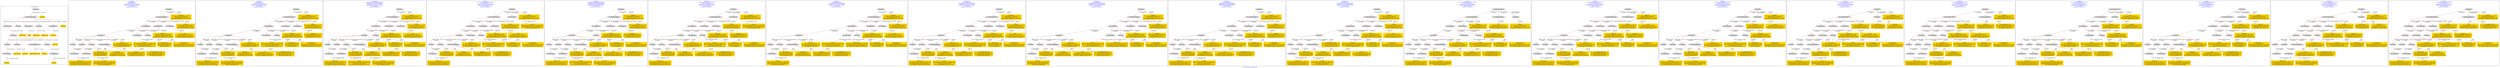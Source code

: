 digraph n0 {
fontcolor="blue"
remincross="true"
label="s13-s-art-institute-of-chicago.xml"
subgraph cluster_0 {
label="1-correct model"
n2[style="filled",color="white",fillcolor="lightgray",label="E12_Production1"];
n3[style="filled",color="white",fillcolor="lightgray",label="E21_Person1"];
n4[style="filled",color="white",fillcolor="lightgray",label="E69_Death1"];
n5[style="filled",color="white",fillcolor="lightgray",label="E74_Group1"];
n6[style="filled",color="white",fillcolor="lightgray",label="E82_Actor_Appellation1"];
n7[style="filled",color="white",fillcolor="lightgray",label="E67_Birth1"];
n8[shape="plaintext",style="filled",fillcolor="gold",label="Artist_URI"];
n9[style="filled",color="white",fillcolor="lightgray",label="E22_Man-Made_Object1"];
n10[style="filled",color="white",fillcolor="lightgray",label="E35_Title1"];
n11[style="filled",color="white",fillcolor="lightgray",label="E8_Acquisition1"];
n12[style="filled",color="white",fillcolor="lightgray",label="E55_Type1"];
n13[style="filled",color="white",fillcolor="lightgray",label="E54_Dimension1"];
n14[shape="plaintext",style="filled",fillcolor="gold",label="Linktodata"];
n15[shape="plaintext",style="filled",fillcolor="gold",label="Titleofartwork"];
n16[style="filled",color="white",fillcolor="lightgray",label="E38_Image1"];
n17[shape="plaintext",style="filled",fillcolor="gold",label="ImageURL"];
n18[style="filled",color="white",fillcolor="lightgray",label="E52_Time-Span1"];
n19[shape="plaintext",style="filled",fillcolor="gold",label="birthYear"];
n20[style="filled",color="white",fillcolor="lightgray",label="E52_Time-Span2"];
n21[shape="plaintext",style="filled",fillcolor="gold",label="deathYear"];
n22[shape="plaintext",style="filled",fillcolor="gold",label="Dimensions"];
n23[shape="plaintext",style="filled",fillcolor="gold",label="Technique_uri"];
n24[shape="plaintext",style="filled",fillcolor="gold",label="Typeofartwork"];
n25[shape="plaintext",style="filled",fillcolor="gold",label="Nationality_uri"];
n26[shape="plaintext",style="filled",fillcolor="gold",label="Nationality"];
n27[shape="plaintext",style="filled",fillcolor="gold",label="Artist_Appellation_URI"];
n28[shape="plaintext",style="filled",fillcolor="gold",label="Artistname"];
n29[shape="plaintext",style="filled",fillcolor="gold",label="Credit"];
}
subgraph cluster_1 {
label="candidate 0\nlink coherence:1.0\nnode coherence:1.0\nconfidence:0.5444412227848289\nmapping score:0.550528026642562\ncost:26.99973\n-precision:0.85-recall:0.85"
n31[style="filled",color="white",fillcolor="lightgray",label="E12_Production1"];
n32[style="filled",color="white",fillcolor="lightgray",label="E21_Person1"];
n33[style="filled",color="white",fillcolor="lightgray",label="E52_Time-Span2"];
n34[style="filled",color="white",fillcolor="lightgray",label="E55_Type1"];
n35[style="filled",color="white",fillcolor="lightgray",label="E67_Birth1"];
n36[style="filled",color="white",fillcolor="lightgray",label="E69_Death1"];
n37[style="filled",color="white",fillcolor="lightgray",label="E74_Group1"];
n38[style="filled",color="white",fillcolor="lightgray",label="E82_Actor_Appellation1"];
n39[style="filled",color="white",fillcolor="lightgray",label="E22_Man-Made_Object1"];
n40[style="filled",color="white",fillcolor="lightgray",label="E54_Dimension1"];
n41[style="filled",color="white",fillcolor="lightgray",label="E8_Acquisition1"];
n42[style="filled",color="white",fillcolor="lightgray",label="E38_Image1"];
n43[style="filled",color="white",fillcolor="lightgray",label="E52_Time-Span1"];
n44[style="filled",color="white",fillcolor="lightgray",label="E52_Time-Span3"];
n45[shape="plaintext",style="filled",fillcolor="gold",label="Nationality_uri\n[E74_Group,classLink,0.762]\n[E55_Type,classLink,0.089]\n[E57_Material,classLink,0.084]\n[E74_Group,label,0.065]"];
n46[shape="plaintext",style="filled",fillcolor="gold",label="Credit\n[E30_Right,P3_has_note,0.4]\n[E8_Acquisition,P3_has_note,0.358]\n[E33_Linguistic_Object,P3_has_note,0.193]\n[E82_Actor_Appellation,label,0.049]"];
n47[shape="plaintext",style="filled",fillcolor="gold",label="Technique_uri\n[E57_Material,classLink,0.414]\n[E55_Type,classLink,0.414]\n[E74_Group,classLink,0.171]\n[E55_Type,label,0.0]"];
n48[shape="plaintext",style="filled",fillcolor="gold",label="birthYear\n[E52_Time-Span,P82a_begin_of_the_begin,0.476]\n[E52_Time-Span,P82_at_some_time_within,0.433]\n[E52_Time-Span,label,0.056]\n[E52_Time-Span,P82b_end_of_the_end,0.035]"];
n49[shape="plaintext",style="filled",fillcolor="gold",label="Dimensions\n[E54_Dimension,P3_has_note,0.932]\n[E82_Actor_Appellation,label,0.039]\n[E33_Linguistic_Object,P3_has_note,0.022]\n[E73_Information_Object,P3_has_note,0.007]"];
n50[shape="plaintext",style="filled",fillcolor="gold",label="Typeofartwork\n[E55_Type,label,0.511]\n[E29_Design_or_Procedure,P3_has_note,0.426]\n[E73_Information_Object,P3_has_note,0.032]\n[E33_Linguistic_Object,P3_has_note,0.03]"];
n51[shape="plaintext",style="filled",fillcolor="gold",label="Artistname\n[E82_Actor_Appellation,label,0.519]\n[E22_Man-Made_Object,classLink,0.22]\n[E30_Right,P3_has_note,0.133]\n[E8_Acquisition,P3_has_note,0.128]"];
n52[shape="plaintext",style="filled",fillcolor="gold",label="Artist_URI\n[E21_Person,classLink,0.3]\n[E22_Man-Made_Object,classLink,0.258]\n[E82_Actor_Appellation,classLink,0.24]\n[E38_Image,classLink,0.201]"];
n53[shape="plaintext",style="filled",fillcolor="gold",label="deathYear\n[E52_Time-Span,P82_at_some_time_within,0.429]\n[E52_Time-Span,P82b_end_of_the_end,0.339]\n[E52_Time-Span,P82a_begin_of_the_begin,0.197]\n[E52_Time-Span,label,0.036]"];
n54[shape="plaintext",style="filled",fillcolor="gold",label="Titleofartwork\n[E52_Time-Span,P82_at_some_time_within,0.387]\n[E33_Linguistic_Object,P3_has_note,0.227]\n[E52_Time-Span,P82a_begin_of_the_begin,0.217]\n[E73_Information_Object,P3_has_note,0.169]"];
n55[shape="plaintext",style="filled",fillcolor="gold",label="ImageURL\n[E22_Man-Made_Object,classLink,0.597]\n[E38_Image,classLink,0.337]\n[E33_Linguistic_Object,P3_has_note,0.034]\n[E73_Information_Object,P3_has_note,0.031]"];
n56[shape="plaintext",style="filled",fillcolor="gold",label="Nationality\n[E74_Group,label,0.555]\n[E74_Group,classLink,0.347]\n[E30_Right,P3_has_note,0.049]\n[E8_Acquisition,P3_has_note,0.049]"];
n57[shape="plaintext",style="filled",fillcolor="gold",label="Artist_Appellation_URI\n[E82_Actor_Appellation,classLink,0.864]\n[E21_Person,classLink,0.053]\n[E22_Man-Made_Object,classLink,0.047]\n[E38_Image,classLink,0.036]"];
n58[shape="plaintext",style="filled",fillcolor="gold",label="Linktodata\n[E22_Man-Made_Object,classLink,0.82]\n[E38_Image,classLink,0.129]\n[E54_Dimension,P3_has_note,0.033]\n[E82_Actor_Appellation,label,0.018]"];
}
subgraph cluster_2 {
label="candidate 1\nlink coherence:1.0\nnode coherence:1.0\nconfidence:0.4944443796588147\nmapping score:0.533862412267224\ncost:26.99973\n-precision:0.78-recall:0.78"
n60[style="filled",color="white",fillcolor="lightgray",label="E12_Production1"];
n61[style="filled",color="white",fillcolor="lightgray",label="E21_Person1"];
n62[style="filled",color="white",fillcolor="lightgray",label="E52_Time-Span2"];
n63[style="filled",color="white",fillcolor="lightgray",label="E55_Type1"];
n64[style="filled",color="white",fillcolor="lightgray",label="E67_Birth1"];
n65[style="filled",color="white",fillcolor="lightgray",label="E69_Death1"];
n66[style="filled",color="white",fillcolor="lightgray",label="E74_Group1"];
n67[style="filled",color="white",fillcolor="lightgray",label="E82_Actor_Appellation1"];
n68[style="filled",color="white",fillcolor="lightgray",label="E22_Man-Made_Object1"];
n69[style="filled",color="white",fillcolor="lightgray",label="E54_Dimension1"];
n70[style="filled",color="white",fillcolor="lightgray",label="E8_Acquisition1"];
n71[style="filled",color="white",fillcolor="lightgray",label="E38_Image1"];
n72[style="filled",color="white",fillcolor="lightgray",label="E52_Time-Span1"];
n73[style="filled",color="white",fillcolor="lightgray",label="E52_Time-Span3"];
n74[shape="plaintext",style="filled",fillcolor="gold",label="Nationality_uri\n[E74_Group,classLink,0.762]\n[E55_Type,classLink,0.089]\n[E57_Material,classLink,0.084]\n[E74_Group,label,0.065]"];
n75[shape="plaintext",style="filled",fillcolor="gold",label="Artistname\n[E82_Actor_Appellation,label,0.519]\n[E22_Man-Made_Object,classLink,0.22]\n[E30_Right,P3_has_note,0.133]\n[E8_Acquisition,P3_has_note,0.128]"];
n76[shape="plaintext",style="filled",fillcolor="gold",label="Technique_uri\n[E57_Material,classLink,0.414]\n[E55_Type,classLink,0.414]\n[E74_Group,classLink,0.171]\n[E55_Type,label,0.0]"];
n77[shape="plaintext",style="filled",fillcolor="gold",label="birthYear\n[E52_Time-Span,P82a_begin_of_the_begin,0.476]\n[E52_Time-Span,P82_at_some_time_within,0.433]\n[E52_Time-Span,label,0.056]\n[E52_Time-Span,P82b_end_of_the_end,0.035]"];
n78[shape="plaintext",style="filled",fillcolor="gold",label="Credit\n[E30_Right,P3_has_note,0.4]\n[E8_Acquisition,P3_has_note,0.358]\n[E33_Linguistic_Object,P3_has_note,0.193]\n[E82_Actor_Appellation,label,0.049]"];
n79[shape="plaintext",style="filled",fillcolor="gold",label="Dimensions\n[E54_Dimension,P3_has_note,0.932]\n[E82_Actor_Appellation,label,0.039]\n[E33_Linguistic_Object,P3_has_note,0.022]\n[E73_Information_Object,P3_has_note,0.007]"];
n80[shape="plaintext",style="filled",fillcolor="gold",label="Typeofartwork\n[E55_Type,label,0.511]\n[E29_Design_or_Procedure,P3_has_note,0.426]\n[E73_Information_Object,P3_has_note,0.032]\n[E33_Linguistic_Object,P3_has_note,0.03]"];
n81[shape="plaintext",style="filled",fillcolor="gold",label="Artist_URI\n[E21_Person,classLink,0.3]\n[E22_Man-Made_Object,classLink,0.258]\n[E82_Actor_Appellation,classLink,0.24]\n[E38_Image,classLink,0.201]"];
n82[shape="plaintext",style="filled",fillcolor="gold",label="deathYear\n[E52_Time-Span,P82_at_some_time_within,0.429]\n[E52_Time-Span,P82b_end_of_the_end,0.339]\n[E52_Time-Span,P82a_begin_of_the_begin,0.197]\n[E52_Time-Span,label,0.036]"];
n83[shape="plaintext",style="filled",fillcolor="gold",label="Titleofartwork\n[E52_Time-Span,P82_at_some_time_within,0.387]\n[E33_Linguistic_Object,P3_has_note,0.227]\n[E52_Time-Span,P82a_begin_of_the_begin,0.217]\n[E73_Information_Object,P3_has_note,0.169]"];
n84[shape="plaintext",style="filled",fillcolor="gold",label="ImageURL\n[E22_Man-Made_Object,classLink,0.597]\n[E38_Image,classLink,0.337]\n[E33_Linguistic_Object,P3_has_note,0.034]\n[E73_Information_Object,P3_has_note,0.031]"];
n85[shape="plaintext",style="filled",fillcolor="gold",label="Nationality\n[E74_Group,label,0.555]\n[E74_Group,classLink,0.347]\n[E30_Right,P3_has_note,0.049]\n[E8_Acquisition,P3_has_note,0.049]"];
n86[shape="plaintext",style="filled",fillcolor="gold",label="Artist_Appellation_URI\n[E82_Actor_Appellation,classLink,0.864]\n[E21_Person,classLink,0.053]\n[E22_Man-Made_Object,classLink,0.047]\n[E38_Image,classLink,0.036]"];
n87[shape="plaintext",style="filled",fillcolor="gold",label="Linktodata\n[E22_Man-Made_Object,classLink,0.82]\n[E38_Image,classLink,0.129]\n[E54_Dimension,P3_has_note,0.033]\n[E82_Actor_Appellation,label,0.018]"];
}
subgraph cluster_3 {
label="candidate 10\nlink coherence:0.9615384615384616\nnode coherence:0.9583333333333334\nconfidence:0.5474527670118008\nmapping score:0.5495477477340923\ncost:124.99975\n-precision:0.88-recall:0.85"
n89[style="filled",color="white",fillcolor="lightgray",label="E12_Production1"];
n90[style="filled",color="white",fillcolor="lightgray",label="E21_Person1"];
n91[style="filled",color="white",fillcolor="lightgray",label="E55_Type1"];
n92[style="filled",color="white",fillcolor="lightgray",label="E67_Birth1"];
n93[style="filled",color="white",fillcolor="lightgray",label="E69_Death1"];
n94[style="filled",color="white",fillcolor="lightgray",label="E74_Group1"];
n95[style="filled",color="white",fillcolor="lightgray",label="E82_Actor_Appellation1"];
n96[style="filled",color="white",fillcolor="lightgray",label="E22_Man-Made_Object1"];
n97[style="filled",color="white",fillcolor="lightgray",label="E54_Dimension1"];
n98[style="filled",color="white",fillcolor="lightgray",label="E8_Acquisition1"];
n99[style="filled",color="white",fillcolor="lightgray",label="E38_Image1"];
n100[style="filled",color="white",fillcolor="lightgray",label="E52_Time-Span1"];
n101[style="filled",color="white",fillcolor="lightgray",label="E52_Time-Span3"];
n102[shape="plaintext",style="filled",fillcolor="gold",label="Nationality_uri\n[E74_Group,classLink,0.762]\n[E55_Type,classLink,0.089]\n[E57_Material,classLink,0.084]\n[E74_Group,label,0.065]"];
n103[shape="plaintext",style="filled",fillcolor="gold",label="Credit\n[E30_Right,P3_has_note,0.4]\n[E8_Acquisition,P3_has_note,0.358]\n[E33_Linguistic_Object,P3_has_note,0.193]\n[E82_Actor_Appellation,label,0.049]"];
n104[shape="plaintext",style="filled",fillcolor="gold",label="Technique_uri\n[E57_Material,classLink,0.414]\n[E55_Type,classLink,0.414]\n[E74_Group,classLink,0.171]\n[E55_Type,label,0.0]"];
n105[shape="plaintext",style="filled",fillcolor="gold",label="Dimensions\n[E54_Dimension,P3_has_note,0.932]\n[E82_Actor_Appellation,label,0.039]\n[E33_Linguistic_Object,P3_has_note,0.022]\n[E73_Information_Object,P3_has_note,0.007]"];
n106[shape="plaintext",style="filled",fillcolor="gold",label="Typeofartwork\n[E55_Type,label,0.511]\n[E29_Design_or_Procedure,P3_has_note,0.426]\n[E73_Information_Object,P3_has_note,0.032]\n[E33_Linguistic_Object,P3_has_note,0.03]"];
n107[shape="plaintext",style="filled",fillcolor="gold",label="Artistname\n[E82_Actor_Appellation,label,0.519]\n[E22_Man-Made_Object,classLink,0.22]\n[E30_Right,P3_has_note,0.133]\n[E8_Acquisition,P3_has_note,0.128]"];
n108[shape="plaintext",style="filled",fillcolor="gold",label="Artist_URI\n[E21_Person,classLink,0.3]\n[E22_Man-Made_Object,classLink,0.258]\n[E82_Actor_Appellation,classLink,0.24]\n[E38_Image,classLink,0.201]"];
n109[shape="plaintext",style="filled",fillcolor="gold",label="deathYear\n[E52_Time-Span,P82_at_some_time_within,0.429]\n[E52_Time-Span,P82b_end_of_the_end,0.339]\n[E52_Time-Span,P82a_begin_of_the_begin,0.197]\n[E52_Time-Span,label,0.036]"];
n110[shape="plaintext",style="filled",fillcolor="gold",label="Titleofartwork\n[E52_Time-Span,P82_at_some_time_within,0.387]\n[E33_Linguistic_Object,P3_has_note,0.227]\n[E52_Time-Span,P82a_begin_of_the_begin,0.217]\n[E73_Information_Object,P3_has_note,0.169]"];
n111[shape="plaintext",style="filled",fillcolor="gold",label="ImageURL\n[E22_Man-Made_Object,classLink,0.597]\n[E38_Image,classLink,0.337]\n[E33_Linguistic_Object,P3_has_note,0.034]\n[E73_Information_Object,P3_has_note,0.031]"];
n112[shape="plaintext",style="filled",fillcolor="gold",label="Nationality\n[E74_Group,label,0.555]\n[E74_Group,classLink,0.347]\n[E30_Right,P3_has_note,0.049]\n[E8_Acquisition,P3_has_note,0.049]"];
n113[shape="plaintext",style="filled",fillcolor="gold",label="Artist_Appellation_URI\n[E82_Actor_Appellation,classLink,0.864]\n[E21_Person,classLink,0.053]\n[E22_Man-Made_Object,classLink,0.047]\n[E38_Image,classLink,0.036]"];
n114[shape="plaintext",style="filled",fillcolor="gold",label="Linktodata\n[E22_Man-Made_Object,classLink,0.82]\n[E38_Image,classLink,0.129]\n[E54_Dimension,P3_has_note,0.033]\n[E82_Actor_Appellation,label,0.018]"];
n115[shape="plaintext",style="filled",fillcolor="gold",label="birthYear\n[E52_Time-Span,P82a_begin_of_the_begin,0.476]\n[E52_Time-Span,P82_at_some_time_within,0.433]\n[E52_Time-Span,label,0.056]\n[E52_Time-Span,P82b_end_of_the_end,0.035]"];
}
subgraph cluster_4 {
label="candidate 11\nlink coherence:0.9615384615384616\nnode coherence:1.0\nconfidence:0.5444412227848289\nmapping score:0.550528026642562\ncost:125.009782\n-precision:0.81-recall:0.78"
n117[style="filled",color="white",fillcolor="lightgray",label="E12_Production1"];
n118[style="filled",color="white",fillcolor="lightgray",label="E21_Person1"];
n119[style="filled",color="white",fillcolor="lightgray",label="E52_Time-Span2"];
n120[style="filled",color="white",fillcolor="lightgray",label="E55_Type1"];
n121[style="filled",color="white",fillcolor="lightgray",label="E67_Birth1"];
n122[style="filled",color="white",fillcolor="lightgray",label="E74_Group1"];
n123[style="filled",color="white",fillcolor="lightgray",label="E82_Actor_Appellation1"];
n124[style="filled",color="white",fillcolor="lightgray",label="E22_Man-Made_Object1"];
n125[style="filled",color="white",fillcolor="lightgray",label="E54_Dimension1"];
n126[style="filled",color="white",fillcolor="lightgray",label="E8_Acquisition1"];
n127[style="filled",color="white",fillcolor="lightgray",label="E38_Image1"];
n128[style="filled",color="white",fillcolor="lightgray",label="E52_Time-Span1"];
n129[style="filled",color="white",fillcolor="lightgray",label="E52_Time-Span3"];
n130[shape="plaintext",style="filled",fillcolor="gold",label="Nationality_uri\n[E74_Group,classLink,0.762]\n[E55_Type,classLink,0.089]\n[E57_Material,classLink,0.084]\n[E74_Group,label,0.065]"];
n131[shape="plaintext",style="filled",fillcolor="gold",label="Credit\n[E30_Right,P3_has_note,0.4]\n[E8_Acquisition,P3_has_note,0.358]\n[E33_Linguistic_Object,P3_has_note,0.193]\n[E82_Actor_Appellation,label,0.049]"];
n132[shape="plaintext",style="filled",fillcolor="gold",label="Technique_uri\n[E57_Material,classLink,0.414]\n[E55_Type,classLink,0.414]\n[E74_Group,classLink,0.171]\n[E55_Type,label,0.0]"];
n133[shape="plaintext",style="filled",fillcolor="gold",label="birthYear\n[E52_Time-Span,P82a_begin_of_the_begin,0.476]\n[E52_Time-Span,P82_at_some_time_within,0.433]\n[E52_Time-Span,label,0.056]\n[E52_Time-Span,P82b_end_of_the_end,0.035]"];
n134[shape="plaintext",style="filled",fillcolor="gold",label="Dimensions\n[E54_Dimension,P3_has_note,0.932]\n[E82_Actor_Appellation,label,0.039]\n[E33_Linguistic_Object,P3_has_note,0.022]\n[E73_Information_Object,P3_has_note,0.007]"];
n135[shape="plaintext",style="filled",fillcolor="gold",label="Typeofartwork\n[E55_Type,label,0.511]\n[E29_Design_or_Procedure,P3_has_note,0.426]\n[E73_Information_Object,P3_has_note,0.032]\n[E33_Linguistic_Object,P3_has_note,0.03]"];
n136[shape="plaintext",style="filled",fillcolor="gold",label="Artistname\n[E82_Actor_Appellation,label,0.519]\n[E22_Man-Made_Object,classLink,0.22]\n[E30_Right,P3_has_note,0.133]\n[E8_Acquisition,P3_has_note,0.128]"];
n137[shape="plaintext",style="filled",fillcolor="gold",label="Artist_URI\n[E21_Person,classLink,0.3]\n[E22_Man-Made_Object,classLink,0.258]\n[E82_Actor_Appellation,classLink,0.24]\n[E38_Image,classLink,0.201]"];
n138[shape="plaintext",style="filled",fillcolor="gold",label="deathYear\n[E52_Time-Span,P82_at_some_time_within,0.429]\n[E52_Time-Span,P82b_end_of_the_end,0.339]\n[E52_Time-Span,P82a_begin_of_the_begin,0.197]\n[E52_Time-Span,label,0.036]"];
n139[shape="plaintext",style="filled",fillcolor="gold",label="Titleofartwork\n[E52_Time-Span,P82_at_some_time_within,0.387]\n[E33_Linguistic_Object,P3_has_note,0.227]\n[E52_Time-Span,P82a_begin_of_the_begin,0.217]\n[E73_Information_Object,P3_has_note,0.169]"];
n140[shape="plaintext",style="filled",fillcolor="gold",label="ImageURL\n[E22_Man-Made_Object,classLink,0.597]\n[E38_Image,classLink,0.337]\n[E33_Linguistic_Object,P3_has_note,0.034]\n[E73_Information_Object,P3_has_note,0.031]"];
n141[shape="plaintext",style="filled",fillcolor="gold",label="Nationality\n[E74_Group,label,0.555]\n[E74_Group,classLink,0.347]\n[E30_Right,P3_has_note,0.049]\n[E8_Acquisition,P3_has_note,0.049]"];
n142[shape="plaintext",style="filled",fillcolor="gold",label="Artist_Appellation_URI\n[E82_Actor_Appellation,classLink,0.864]\n[E21_Person,classLink,0.053]\n[E22_Man-Made_Object,classLink,0.047]\n[E38_Image,classLink,0.036]"];
n143[shape="plaintext",style="filled",fillcolor="gold",label="Linktodata\n[E22_Man-Made_Object,classLink,0.82]\n[E38_Image,classLink,0.129]\n[E54_Dimension,P3_has_note,0.033]\n[E82_Actor_Appellation,label,0.018]"];
}
subgraph cluster_5 {
label="candidate 12\nlink coherence:0.9615384615384616\nnode coherence:0.9583333333333334\nconfidence:0.49745592388578663\nmapping score:0.5328821333587542\ncost:124.99975\n-precision:0.81-recall:0.78"
n145[style="filled",color="white",fillcolor="lightgray",label="E12_Production1"];
n146[style="filled",color="white",fillcolor="lightgray",label="E21_Person1"];
n147[style="filled",color="white",fillcolor="lightgray",label="E55_Type1"];
n148[style="filled",color="white",fillcolor="lightgray",label="E67_Birth1"];
n149[style="filled",color="white",fillcolor="lightgray",label="E69_Death1"];
n150[style="filled",color="white",fillcolor="lightgray",label="E74_Group1"];
n151[style="filled",color="white",fillcolor="lightgray",label="E82_Actor_Appellation1"];
n152[style="filled",color="white",fillcolor="lightgray",label="E22_Man-Made_Object1"];
n153[style="filled",color="white",fillcolor="lightgray",label="E54_Dimension1"];
n154[style="filled",color="white",fillcolor="lightgray",label="E8_Acquisition1"];
n155[style="filled",color="white",fillcolor="lightgray",label="E38_Image1"];
n156[style="filled",color="white",fillcolor="lightgray",label="E52_Time-Span1"];
n157[style="filled",color="white",fillcolor="lightgray",label="E52_Time-Span3"];
n158[shape="plaintext",style="filled",fillcolor="gold",label="Nationality_uri\n[E74_Group,classLink,0.762]\n[E55_Type,classLink,0.089]\n[E57_Material,classLink,0.084]\n[E74_Group,label,0.065]"];
n159[shape="plaintext",style="filled",fillcolor="gold",label="Artistname\n[E82_Actor_Appellation,label,0.519]\n[E22_Man-Made_Object,classLink,0.22]\n[E30_Right,P3_has_note,0.133]\n[E8_Acquisition,P3_has_note,0.128]"];
n160[shape="plaintext",style="filled",fillcolor="gold",label="Technique_uri\n[E57_Material,classLink,0.414]\n[E55_Type,classLink,0.414]\n[E74_Group,classLink,0.171]\n[E55_Type,label,0.0]"];
n161[shape="plaintext",style="filled",fillcolor="gold",label="Credit\n[E30_Right,P3_has_note,0.4]\n[E8_Acquisition,P3_has_note,0.358]\n[E33_Linguistic_Object,P3_has_note,0.193]\n[E82_Actor_Appellation,label,0.049]"];
n162[shape="plaintext",style="filled",fillcolor="gold",label="Dimensions\n[E54_Dimension,P3_has_note,0.932]\n[E82_Actor_Appellation,label,0.039]\n[E33_Linguistic_Object,P3_has_note,0.022]\n[E73_Information_Object,P3_has_note,0.007]"];
n163[shape="plaintext",style="filled",fillcolor="gold",label="Typeofartwork\n[E55_Type,label,0.511]\n[E29_Design_or_Procedure,P3_has_note,0.426]\n[E73_Information_Object,P3_has_note,0.032]\n[E33_Linguistic_Object,P3_has_note,0.03]"];
n164[shape="plaintext",style="filled",fillcolor="gold",label="Artist_URI\n[E21_Person,classLink,0.3]\n[E22_Man-Made_Object,classLink,0.258]\n[E82_Actor_Appellation,classLink,0.24]\n[E38_Image,classLink,0.201]"];
n165[shape="plaintext",style="filled",fillcolor="gold",label="deathYear\n[E52_Time-Span,P82_at_some_time_within,0.429]\n[E52_Time-Span,P82b_end_of_the_end,0.339]\n[E52_Time-Span,P82a_begin_of_the_begin,0.197]\n[E52_Time-Span,label,0.036]"];
n166[shape="plaintext",style="filled",fillcolor="gold",label="Titleofartwork\n[E52_Time-Span,P82_at_some_time_within,0.387]\n[E33_Linguistic_Object,P3_has_note,0.227]\n[E52_Time-Span,P82a_begin_of_the_begin,0.217]\n[E73_Information_Object,P3_has_note,0.169]"];
n167[shape="plaintext",style="filled",fillcolor="gold",label="ImageURL\n[E22_Man-Made_Object,classLink,0.597]\n[E38_Image,classLink,0.337]\n[E33_Linguistic_Object,P3_has_note,0.034]\n[E73_Information_Object,P3_has_note,0.031]"];
n168[shape="plaintext",style="filled",fillcolor="gold",label="Nationality\n[E74_Group,label,0.555]\n[E74_Group,classLink,0.347]\n[E30_Right,P3_has_note,0.049]\n[E8_Acquisition,P3_has_note,0.049]"];
n169[shape="plaintext",style="filled",fillcolor="gold",label="Artist_Appellation_URI\n[E82_Actor_Appellation,classLink,0.864]\n[E21_Person,classLink,0.053]\n[E22_Man-Made_Object,classLink,0.047]\n[E38_Image,classLink,0.036]"];
n170[shape="plaintext",style="filled",fillcolor="gold",label="Linktodata\n[E22_Man-Made_Object,classLink,0.82]\n[E38_Image,classLink,0.129]\n[E54_Dimension,P3_has_note,0.033]\n[E82_Actor_Appellation,label,0.018]"];
n171[shape="plaintext",style="filled",fillcolor="gold",label="birthYear\n[E52_Time-Span,P82a_begin_of_the_begin,0.476]\n[E52_Time-Span,P82_at_some_time_within,0.433]\n[E52_Time-Span,label,0.056]\n[E52_Time-Span,P82b_end_of_the_end,0.035]"];
}
subgraph cluster_6 {
label="candidate 13\nlink coherence:0.9615384615384616\nnode coherence:1.0\nconfidence:0.4944443796588147\nmapping score:0.533862412267224\ncost:125.009782\n-precision:0.73-recall:0.7"
n173[style="filled",color="white",fillcolor="lightgray",label="E12_Production1"];
n174[style="filled",color="white",fillcolor="lightgray",label="E21_Person1"];
n175[style="filled",color="white",fillcolor="lightgray",label="E52_Time-Span2"];
n176[style="filled",color="white",fillcolor="lightgray",label="E55_Type1"];
n177[style="filled",color="white",fillcolor="lightgray",label="E67_Birth1"];
n178[style="filled",color="white",fillcolor="lightgray",label="E74_Group1"];
n179[style="filled",color="white",fillcolor="lightgray",label="E82_Actor_Appellation1"];
n180[style="filled",color="white",fillcolor="lightgray",label="E22_Man-Made_Object1"];
n181[style="filled",color="white",fillcolor="lightgray",label="E54_Dimension1"];
n182[style="filled",color="white",fillcolor="lightgray",label="E8_Acquisition1"];
n183[style="filled",color="white",fillcolor="lightgray",label="E38_Image1"];
n184[style="filled",color="white",fillcolor="lightgray",label="E52_Time-Span1"];
n185[style="filled",color="white",fillcolor="lightgray",label="E52_Time-Span3"];
n186[shape="plaintext",style="filled",fillcolor="gold",label="Nationality_uri\n[E74_Group,classLink,0.762]\n[E55_Type,classLink,0.089]\n[E57_Material,classLink,0.084]\n[E74_Group,label,0.065]"];
n187[shape="plaintext",style="filled",fillcolor="gold",label="Artistname\n[E82_Actor_Appellation,label,0.519]\n[E22_Man-Made_Object,classLink,0.22]\n[E30_Right,P3_has_note,0.133]\n[E8_Acquisition,P3_has_note,0.128]"];
n188[shape="plaintext",style="filled",fillcolor="gold",label="Technique_uri\n[E57_Material,classLink,0.414]\n[E55_Type,classLink,0.414]\n[E74_Group,classLink,0.171]\n[E55_Type,label,0.0]"];
n189[shape="plaintext",style="filled",fillcolor="gold",label="birthYear\n[E52_Time-Span,P82a_begin_of_the_begin,0.476]\n[E52_Time-Span,P82_at_some_time_within,0.433]\n[E52_Time-Span,label,0.056]\n[E52_Time-Span,P82b_end_of_the_end,0.035]"];
n190[shape="plaintext",style="filled",fillcolor="gold",label="Credit\n[E30_Right,P3_has_note,0.4]\n[E8_Acquisition,P3_has_note,0.358]\n[E33_Linguistic_Object,P3_has_note,0.193]\n[E82_Actor_Appellation,label,0.049]"];
n191[shape="plaintext",style="filled",fillcolor="gold",label="Dimensions\n[E54_Dimension,P3_has_note,0.932]\n[E82_Actor_Appellation,label,0.039]\n[E33_Linguistic_Object,P3_has_note,0.022]\n[E73_Information_Object,P3_has_note,0.007]"];
n192[shape="plaintext",style="filled",fillcolor="gold",label="Typeofartwork\n[E55_Type,label,0.511]\n[E29_Design_or_Procedure,P3_has_note,0.426]\n[E73_Information_Object,P3_has_note,0.032]\n[E33_Linguistic_Object,P3_has_note,0.03]"];
n193[shape="plaintext",style="filled",fillcolor="gold",label="Artist_URI\n[E21_Person,classLink,0.3]\n[E22_Man-Made_Object,classLink,0.258]\n[E82_Actor_Appellation,classLink,0.24]\n[E38_Image,classLink,0.201]"];
n194[shape="plaintext",style="filled",fillcolor="gold",label="deathYear\n[E52_Time-Span,P82_at_some_time_within,0.429]\n[E52_Time-Span,P82b_end_of_the_end,0.339]\n[E52_Time-Span,P82a_begin_of_the_begin,0.197]\n[E52_Time-Span,label,0.036]"];
n195[shape="plaintext",style="filled",fillcolor="gold",label="Titleofartwork\n[E52_Time-Span,P82_at_some_time_within,0.387]\n[E33_Linguistic_Object,P3_has_note,0.227]\n[E52_Time-Span,P82a_begin_of_the_begin,0.217]\n[E73_Information_Object,P3_has_note,0.169]"];
n196[shape="plaintext",style="filled",fillcolor="gold",label="ImageURL\n[E22_Man-Made_Object,classLink,0.597]\n[E38_Image,classLink,0.337]\n[E33_Linguistic_Object,P3_has_note,0.034]\n[E73_Information_Object,P3_has_note,0.031]"];
n197[shape="plaintext",style="filled",fillcolor="gold",label="Nationality\n[E74_Group,label,0.555]\n[E74_Group,classLink,0.347]\n[E30_Right,P3_has_note,0.049]\n[E8_Acquisition,P3_has_note,0.049]"];
n198[shape="plaintext",style="filled",fillcolor="gold",label="Artist_Appellation_URI\n[E82_Actor_Appellation,classLink,0.864]\n[E21_Person,classLink,0.053]\n[E22_Man-Made_Object,classLink,0.047]\n[E38_Image,classLink,0.036]"];
n199[shape="plaintext",style="filled",fillcolor="gold",label="Linktodata\n[E22_Man-Made_Object,classLink,0.82]\n[E38_Image,classLink,0.129]\n[E54_Dimension,P3_has_note,0.033]\n[E82_Actor_Appellation,label,0.018]"];
}
subgraph cluster_7 {
label="candidate 14\nlink coherence:0.96\nnode coherence:0.9583333333333334\nconfidence:0.5474527670118008\nmapping score:0.5495477477340923\ncost:24.99978\n-precision:0.8-recall:0.74"
n201[style="filled",color="white",fillcolor="lightgray",label="E12_Production1"];
n202[style="filled",color="white",fillcolor="lightgray",label="E21_Person1"];
n203[style="filled",color="white",fillcolor="lightgray",label="E52_Time-Span2"];
n204[style="filled",color="white",fillcolor="lightgray",label="E55_Type1"];
n205[style="filled",color="white",fillcolor="lightgray",label="E67_Birth1"];
n206[style="filled",color="white",fillcolor="lightgray",label="E74_Group1"];
n207[style="filled",color="white",fillcolor="lightgray",label="E82_Actor_Appellation1"];
n208[style="filled",color="white",fillcolor="lightgray",label="E22_Man-Made_Object1"];
n209[style="filled",color="white",fillcolor="lightgray",label="E54_Dimension1"];
n210[style="filled",color="white",fillcolor="lightgray",label="E8_Acquisition1"];
n211[style="filled",color="white",fillcolor="lightgray",label="E38_Image1"];
n212[style="filled",color="white",fillcolor="lightgray",label="E52_Time-Span1"];
n213[shape="plaintext",style="filled",fillcolor="gold",label="Nationality_uri\n[E74_Group,classLink,0.762]\n[E55_Type,classLink,0.089]\n[E57_Material,classLink,0.084]\n[E74_Group,label,0.065]"];
n214[shape="plaintext",style="filled",fillcolor="gold",label="birthYear\n[E52_Time-Span,P82a_begin_of_the_begin,0.476]\n[E52_Time-Span,P82_at_some_time_within,0.433]\n[E52_Time-Span,label,0.056]\n[E52_Time-Span,P82b_end_of_the_end,0.035]"];
n215[shape="plaintext",style="filled",fillcolor="gold",label="Credit\n[E30_Right,P3_has_note,0.4]\n[E8_Acquisition,P3_has_note,0.358]\n[E33_Linguistic_Object,P3_has_note,0.193]\n[E82_Actor_Appellation,label,0.049]"];
n216[shape="plaintext",style="filled",fillcolor="gold",label="Technique_uri\n[E57_Material,classLink,0.414]\n[E55_Type,classLink,0.414]\n[E74_Group,classLink,0.171]\n[E55_Type,label,0.0]"];
n217[shape="plaintext",style="filled",fillcolor="gold",label="Titleofartwork\n[E52_Time-Span,P82_at_some_time_within,0.387]\n[E33_Linguistic_Object,P3_has_note,0.227]\n[E52_Time-Span,P82a_begin_of_the_begin,0.217]\n[E73_Information_Object,P3_has_note,0.169]"];
n218[shape="plaintext",style="filled",fillcolor="gold",label="Dimensions\n[E54_Dimension,P3_has_note,0.932]\n[E82_Actor_Appellation,label,0.039]\n[E33_Linguistic_Object,P3_has_note,0.022]\n[E73_Information_Object,P3_has_note,0.007]"];
n219[shape="plaintext",style="filled",fillcolor="gold",label="Typeofartwork\n[E55_Type,label,0.511]\n[E29_Design_or_Procedure,P3_has_note,0.426]\n[E73_Information_Object,P3_has_note,0.032]\n[E33_Linguistic_Object,P3_has_note,0.03]"];
n220[shape="plaintext",style="filled",fillcolor="gold",label="Artistname\n[E82_Actor_Appellation,label,0.519]\n[E22_Man-Made_Object,classLink,0.22]\n[E30_Right,P3_has_note,0.133]\n[E8_Acquisition,P3_has_note,0.128]"];
n221[shape="plaintext",style="filled",fillcolor="gold",label="Artist_URI\n[E21_Person,classLink,0.3]\n[E22_Man-Made_Object,classLink,0.258]\n[E82_Actor_Appellation,classLink,0.24]\n[E38_Image,classLink,0.201]"];
n222[shape="plaintext",style="filled",fillcolor="gold",label="deathYear\n[E52_Time-Span,P82_at_some_time_within,0.429]\n[E52_Time-Span,P82b_end_of_the_end,0.339]\n[E52_Time-Span,P82a_begin_of_the_begin,0.197]\n[E52_Time-Span,label,0.036]"];
n223[shape="plaintext",style="filled",fillcolor="gold",label="ImageURL\n[E22_Man-Made_Object,classLink,0.597]\n[E38_Image,classLink,0.337]\n[E33_Linguistic_Object,P3_has_note,0.034]\n[E73_Information_Object,P3_has_note,0.031]"];
n224[shape="plaintext",style="filled",fillcolor="gold",label="Nationality\n[E74_Group,label,0.555]\n[E74_Group,classLink,0.347]\n[E30_Right,P3_has_note,0.049]\n[E8_Acquisition,P3_has_note,0.049]"];
n225[shape="plaintext",style="filled",fillcolor="gold",label="Artist_Appellation_URI\n[E82_Actor_Appellation,classLink,0.864]\n[E21_Person,classLink,0.053]\n[E22_Man-Made_Object,classLink,0.047]\n[E38_Image,classLink,0.036]"];
n226[shape="plaintext",style="filled",fillcolor="gold",label="Linktodata\n[E22_Man-Made_Object,classLink,0.82]\n[E38_Image,classLink,0.129]\n[E54_Dimension,P3_has_note,0.033]\n[E82_Actor_Appellation,label,0.018]"];
}
subgraph cluster_8 {
label="candidate 15\nlink coherence:0.96\nnode coherence:0.9583333333333334\nconfidence:0.5474527670118008\nmapping score:0.5495477477340923\ncost:123.99978\n-precision:0.84-recall:0.78"
n228[style="filled",color="white",fillcolor="lightgray",label="E12_Production1"];
n229[style="filled",color="white",fillcolor="lightgray",label="E21_Person1"];
n230[style="filled",color="white",fillcolor="lightgray",label="E52_Time-Span2"];
n231[style="filled",color="white",fillcolor="lightgray",label="E55_Type1"];
n232[style="filled",color="white",fillcolor="lightgray",label="E67_Birth1"];
n233[style="filled",color="white",fillcolor="lightgray",label="E74_Group1"];
n234[style="filled",color="white",fillcolor="lightgray",label="E82_Actor_Appellation1"];
n235[style="filled",color="white",fillcolor="lightgray",label="E22_Man-Made_Object1"];
n236[style="filled",color="white",fillcolor="lightgray",label="E54_Dimension1"];
n237[style="filled",color="white",fillcolor="lightgray",label="E8_Acquisition1"];
n238[style="filled",color="white",fillcolor="lightgray",label="E38_Image1"];
n239[style="filled",color="white",fillcolor="lightgray",label="E52_Time-Span1"];
n240[shape="plaintext",style="filled",fillcolor="gold",label="Nationality_uri\n[E74_Group,classLink,0.762]\n[E55_Type,classLink,0.089]\n[E57_Material,classLink,0.084]\n[E74_Group,label,0.065]"];
n241[shape="plaintext",style="filled",fillcolor="gold",label="Credit\n[E30_Right,P3_has_note,0.4]\n[E8_Acquisition,P3_has_note,0.358]\n[E33_Linguistic_Object,P3_has_note,0.193]\n[E82_Actor_Appellation,label,0.049]"];
n242[shape="plaintext",style="filled",fillcolor="gold",label="Technique_uri\n[E57_Material,classLink,0.414]\n[E55_Type,classLink,0.414]\n[E74_Group,classLink,0.171]\n[E55_Type,label,0.0]"];
n243[shape="plaintext",style="filled",fillcolor="gold",label="deathYear\n[E52_Time-Span,P82_at_some_time_within,0.429]\n[E52_Time-Span,P82b_end_of_the_end,0.339]\n[E52_Time-Span,P82a_begin_of_the_begin,0.197]\n[E52_Time-Span,label,0.036]"];
n244[shape="plaintext",style="filled",fillcolor="gold",label="Dimensions\n[E54_Dimension,P3_has_note,0.932]\n[E82_Actor_Appellation,label,0.039]\n[E33_Linguistic_Object,P3_has_note,0.022]\n[E73_Information_Object,P3_has_note,0.007]"];
n245[shape="plaintext",style="filled",fillcolor="gold",label="Typeofartwork\n[E55_Type,label,0.511]\n[E29_Design_or_Procedure,P3_has_note,0.426]\n[E73_Information_Object,P3_has_note,0.032]\n[E33_Linguistic_Object,P3_has_note,0.03]"];
n246[shape="plaintext",style="filled",fillcolor="gold",label="Artistname\n[E82_Actor_Appellation,label,0.519]\n[E22_Man-Made_Object,classLink,0.22]\n[E30_Right,P3_has_note,0.133]\n[E8_Acquisition,P3_has_note,0.128]"];
n247[shape="plaintext",style="filled",fillcolor="gold",label="Artist_URI\n[E21_Person,classLink,0.3]\n[E22_Man-Made_Object,classLink,0.258]\n[E82_Actor_Appellation,classLink,0.24]\n[E38_Image,classLink,0.201]"];
n248[shape="plaintext",style="filled",fillcolor="gold",label="Titleofartwork\n[E52_Time-Span,P82_at_some_time_within,0.387]\n[E33_Linguistic_Object,P3_has_note,0.227]\n[E52_Time-Span,P82a_begin_of_the_begin,0.217]\n[E73_Information_Object,P3_has_note,0.169]"];
n249[shape="plaintext",style="filled",fillcolor="gold",label="ImageURL\n[E22_Man-Made_Object,classLink,0.597]\n[E38_Image,classLink,0.337]\n[E33_Linguistic_Object,P3_has_note,0.034]\n[E73_Information_Object,P3_has_note,0.031]"];
n250[shape="plaintext",style="filled",fillcolor="gold",label="Nationality\n[E74_Group,label,0.555]\n[E74_Group,classLink,0.347]\n[E30_Right,P3_has_note,0.049]\n[E8_Acquisition,P3_has_note,0.049]"];
n251[shape="plaintext",style="filled",fillcolor="gold",label="Artist_Appellation_URI\n[E82_Actor_Appellation,classLink,0.864]\n[E21_Person,classLink,0.053]\n[E22_Man-Made_Object,classLink,0.047]\n[E38_Image,classLink,0.036]"];
n252[shape="plaintext",style="filled",fillcolor="gold",label="Linktodata\n[E22_Man-Made_Object,classLink,0.82]\n[E38_Image,classLink,0.129]\n[E54_Dimension,P3_has_note,0.033]\n[E82_Actor_Appellation,label,0.018]"];
n253[shape="plaintext",style="filled",fillcolor="gold",label="birthYear\n[E52_Time-Span,P82a_begin_of_the_begin,0.476]\n[E52_Time-Span,P82_at_some_time_within,0.433]\n[E52_Time-Span,label,0.056]\n[E52_Time-Span,P82b_end_of_the_end,0.035]"];
}
subgraph cluster_9 {
label="candidate 16\nlink coherence:0.96\nnode coherence:0.9583333333333334\nconfidence:0.49745592388578663\nmapping score:0.5328821333587542\ncost:24.99978\n-precision:0.72-recall:0.67"
n255[style="filled",color="white",fillcolor="lightgray",label="E12_Production1"];
n256[style="filled",color="white",fillcolor="lightgray",label="E21_Person1"];
n257[style="filled",color="white",fillcolor="lightgray",label="E52_Time-Span2"];
n258[style="filled",color="white",fillcolor="lightgray",label="E55_Type1"];
n259[style="filled",color="white",fillcolor="lightgray",label="E67_Birth1"];
n260[style="filled",color="white",fillcolor="lightgray",label="E74_Group1"];
n261[style="filled",color="white",fillcolor="lightgray",label="E82_Actor_Appellation1"];
n262[style="filled",color="white",fillcolor="lightgray",label="E22_Man-Made_Object1"];
n263[style="filled",color="white",fillcolor="lightgray",label="E54_Dimension1"];
n264[style="filled",color="white",fillcolor="lightgray",label="E8_Acquisition1"];
n265[style="filled",color="white",fillcolor="lightgray",label="E38_Image1"];
n266[style="filled",color="white",fillcolor="lightgray",label="E52_Time-Span1"];
n267[shape="plaintext",style="filled",fillcolor="gold",label="Nationality_uri\n[E74_Group,classLink,0.762]\n[E55_Type,classLink,0.089]\n[E57_Material,classLink,0.084]\n[E74_Group,label,0.065]"];
n268[shape="plaintext",style="filled",fillcolor="gold",label="birthYear\n[E52_Time-Span,P82a_begin_of_the_begin,0.476]\n[E52_Time-Span,P82_at_some_time_within,0.433]\n[E52_Time-Span,label,0.056]\n[E52_Time-Span,P82b_end_of_the_end,0.035]"];
n269[shape="plaintext",style="filled",fillcolor="gold",label="Artistname\n[E82_Actor_Appellation,label,0.519]\n[E22_Man-Made_Object,classLink,0.22]\n[E30_Right,P3_has_note,0.133]\n[E8_Acquisition,P3_has_note,0.128]"];
n270[shape="plaintext",style="filled",fillcolor="gold",label="Technique_uri\n[E57_Material,classLink,0.414]\n[E55_Type,classLink,0.414]\n[E74_Group,classLink,0.171]\n[E55_Type,label,0.0]"];
n271[shape="plaintext",style="filled",fillcolor="gold",label="Titleofartwork\n[E52_Time-Span,P82_at_some_time_within,0.387]\n[E33_Linguistic_Object,P3_has_note,0.227]\n[E52_Time-Span,P82a_begin_of_the_begin,0.217]\n[E73_Information_Object,P3_has_note,0.169]"];
n272[shape="plaintext",style="filled",fillcolor="gold",label="Credit\n[E30_Right,P3_has_note,0.4]\n[E8_Acquisition,P3_has_note,0.358]\n[E33_Linguistic_Object,P3_has_note,0.193]\n[E82_Actor_Appellation,label,0.049]"];
n273[shape="plaintext",style="filled",fillcolor="gold",label="Dimensions\n[E54_Dimension,P3_has_note,0.932]\n[E82_Actor_Appellation,label,0.039]\n[E33_Linguistic_Object,P3_has_note,0.022]\n[E73_Information_Object,P3_has_note,0.007]"];
n274[shape="plaintext",style="filled",fillcolor="gold",label="Typeofartwork\n[E55_Type,label,0.511]\n[E29_Design_or_Procedure,P3_has_note,0.426]\n[E73_Information_Object,P3_has_note,0.032]\n[E33_Linguistic_Object,P3_has_note,0.03]"];
n275[shape="plaintext",style="filled",fillcolor="gold",label="Artist_URI\n[E21_Person,classLink,0.3]\n[E22_Man-Made_Object,classLink,0.258]\n[E82_Actor_Appellation,classLink,0.24]\n[E38_Image,classLink,0.201]"];
n276[shape="plaintext",style="filled",fillcolor="gold",label="deathYear\n[E52_Time-Span,P82_at_some_time_within,0.429]\n[E52_Time-Span,P82b_end_of_the_end,0.339]\n[E52_Time-Span,P82a_begin_of_the_begin,0.197]\n[E52_Time-Span,label,0.036]"];
n277[shape="plaintext",style="filled",fillcolor="gold",label="ImageURL\n[E22_Man-Made_Object,classLink,0.597]\n[E38_Image,classLink,0.337]\n[E33_Linguistic_Object,P3_has_note,0.034]\n[E73_Information_Object,P3_has_note,0.031]"];
n278[shape="plaintext",style="filled",fillcolor="gold",label="Nationality\n[E74_Group,label,0.555]\n[E74_Group,classLink,0.347]\n[E30_Right,P3_has_note,0.049]\n[E8_Acquisition,P3_has_note,0.049]"];
n279[shape="plaintext",style="filled",fillcolor="gold",label="Artist_Appellation_URI\n[E82_Actor_Appellation,classLink,0.864]\n[E21_Person,classLink,0.053]\n[E22_Man-Made_Object,classLink,0.047]\n[E38_Image,classLink,0.036]"];
n280[shape="plaintext",style="filled",fillcolor="gold",label="Linktodata\n[E22_Man-Made_Object,classLink,0.82]\n[E38_Image,classLink,0.129]\n[E54_Dimension,P3_has_note,0.033]\n[E82_Actor_Appellation,label,0.018]"];
}
subgraph cluster_10 {
label="candidate 17\nlink coherence:0.96\nnode coherence:0.9583333333333334\nconfidence:0.49745592388578663\nmapping score:0.5328821333587542\ncost:123.99978\n-precision:0.76-recall:0.7"
n282[style="filled",color="white",fillcolor="lightgray",label="E12_Production1"];
n283[style="filled",color="white",fillcolor="lightgray",label="E21_Person1"];
n284[style="filled",color="white",fillcolor="lightgray",label="E52_Time-Span2"];
n285[style="filled",color="white",fillcolor="lightgray",label="E55_Type1"];
n286[style="filled",color="white",fillcolor="lightgray",label="E67_Birth1"];
n287[style="filled",color="white",fillcolor="lightgray",label="E74_Group1"];
n288[style="filled",color="white",fillcolor="lightgray",label="E82_Actor_Appellation1"];
n289[style="filled",color="white",fillcolor="lightgray",label="E22_Man-Made_Object1"];
n290[style="filled",color="white",fillcolor="lightgray",label="E54_Dimension1"];
n291[style="filled",color="white",fillcolor="lightgray",label="E8_Acquisition1"];
n292[style="filled",color="white",fillcolor="lightgray",label="E38_Image1"];
n293[style="filled",color="white",fillcolor="lightgray",label="E52_Time-Span1"];
n294[shape="plaintext",style="filled",fillcolor="gold",label="Nationality_uri\n[E74_Group,classLink,0.762]\n[E55_Type,classLink,0.089]\n[E57_Material,classLink,0.084]\n[E74_Group,label,0.065]"];
n295[shape="plaintext",style="filled",fillcolor="gold",label="Artistname\n[E82_Actor_Appellation,label,0.519]\n[E22_Man-Made_Object,classLink,0.22]\n[E30_Right,P3_has_note,0.133]\n[E8_Acquisition,P3_has_note,0.128]"];
n296[shape="plaintext",style="filled",fillcolor="gold",label="Technique_uri\n[E57_Material,classLink,0.414]\n[E55_Type,classLink,0.414]\n[E74_Group,classLink,0.171]\n[E55_Type,label,0.0]"];
n297[shape="plaintext",style="filled",fillcolor="gold",label="deathYear\n[E52_Time-Span,P82_at_some_time_within,0.429]\n[E52_Time-Span,P82b_end_of_the_end,0.339]\n[E52_Time-Span,P82a_begin_of_the_begin,0.197]\n[E52_Time-Span,label,0.036]"];
n298[shape="plaintext",style="filled",fillcolor="gold",label="Credit\n[E30_Right,P3_has_note,0.4]\n[E8_Acquisition,P3_has_note,0.358]\n[E33_Linguistic_Object,P3_has_note,0.193]\n[E82_Actor_Appellation,label,0.049]"];
n299[shape="plaintext",style="filled",fillcolor="gold",label="Dimensions\n[E54_Dimension,P3_has_note,0.932]\n[E82_Actor_Appellation,label,0.039]\n[E33_Linguistic_Object,P3_has_note,0.022]\n[E73_Information_Object,P3_has_note,0.007]"];
n300[shape="plaintext",style="filled",fillcolor="gold",label="Typeofartwork\n[E55_Type,label,0.511]\n[E29_Design_or_Procedure,P3_has_note,0.426]\n[E73_Information_Object,P3_has_note,0.032]\n[E33_Linguistic_Object,P3_has_note,0.03]"];
n301[shape="plaintext",style="filled",fillcolor="gold",label="Artist_URI\n[E21_Person,classLink,0.3]\n[E22_Man-Made_Object,classLink,0.258]\n[E82_Actor_Appellation,classLink,0.24]\n[E38_Image,classLink,0.201]"];
n302[shape="plaintext",style="filled",fillcolor="gold",label="Titleofartwork\n[E52_Time-Span,P82_at_some_time_within,0.387]\n[E33_Linguistic_Object,P3_has_note,0.227]\n[E52_Time-Span,P82a_begin_of_the_begin,0.217]\n[E73_Information_Object,P3_has_note,0.169]"];
n303[shape="plaintext",style="filled",fillcolor="gold",label="ImageURL\n[E22_Man-Made_Object,classLink,0.597]\n[E38_Image,classLink,0.337]\n[E33_Linguistic_Object,P3_has_note,0.034]\n[E73_Information_Object,P3_has_note,0.031]"];
n304[shape="plaintext",style="filled",fillcolor="gold",label="Nationality\n[E74_Group,label,0.555]\n[E74_Group,classLink,0.347]\n[E30_Right,P3_has_note,0.049]\n[E8_Acquisition,P3_has_note,0.049]"];
n305[shape="plaintext",style="filled",fillcolor="gold",label="Artist_Appellation_URI\n[E82_Actor_Appellation,classLink,0.864]\n[E21_Person,classLink,0.053]\n[E22_Man-Made_Object,classLink,0.047]\n[E38_Image,classLink,0.036]"];
n306[shape="plaintext",style="filled",fillcolor="gold",label="Linktodata\n[E22_Man-Made_Object,classLink,0.82]\n[E38_Image,classLink,0.129]\n[E54_Dimension,P3_has_note,0.033]\n[E82_Actor_Appellation,label,0.018]"];
n307[shape="plaintext",style="filled",fillcolor="gold",label="birthYear\n[E52_Time-Span,P82a_begin_of_the_begin,0.476]\n[E52_Time-Span,P82_at_some_time_within,0.433]\n[E52_Time-Span,label,0.056]\n[E52_Time-Span,P82b_end_of_the_end,0.035]"];
}
subgraph cluster_11 {
label="candidate 18\nlink coherence:0.96\nnode coherence:0.9583333333333334\nconfidence:0.48526318295443444\nmapping score:0.5288178863816368\ncost:123.99978\n-precision:0.76-recall:0.7"
n309[style="filled",color="white",fillcolor="lightgray",label="E12_Production1"];
n310[style="filled",color="white",fillcolor="lightgray",label="E21_Person1"];
n311[style="filled",color="white",fillcolor="lightgray",label="E52_Time-Span2"];
n312[style="filled",color="white",fillcolor="lightgray",label="E55_Type1"];
n313[style="filled",color="white",fillcolor="lightgray",label="E67_Birth1"];
n314[style="filled",color="white",fillcolor="lightgray",label="E74_Group1"];
n315[style="filled",color="white",fillcolor="lightgray",label="E82_Actor_Appellation1"];
n316[style="filled",color="white",fillcolor="lightgray",label="E22_Man-Made_Object1"];
n317[style="filled",color="white",fillcolor="lightgray",label="E54_Dimension1"];
n318[style="filled",color="white",fillcolor="lightgray",label="E8_Acquisition1"];
n319[style="filled",color="white",fillcolor="lightgray",label="E38_Image1"];
n320[style="filled",color="white",fillcolor="lightgray",label="E52_Time-Span1"];
n321[shape="plaintext",style="filled",fillcolor="gold",label="Nationality_uri\n[E74_Group,classLink,0.762]\n[E55_Type,classLink,0.089]\n[E57_Material,classLink,0.084]\n[E74_Group,label,0.065]"];
n322[shape="plaintext",style="filled",fillcolor="gold",label="Credit\n[E30_Right,P3_has_note,0.4]\n[E8_Acquisition,P3_has_note,0.358]\n[E33_Linguistic_Object,P3_has_note,0.193]\n[E82_Actor_Appellation,label,0.049]"];
n323[shape="plaintext",style="filled",fillcolor="gold",label="Technique_uri\n[E57_Material,classLink,0.414]\n[E55_Type,classLink,0.414]\n[E74_Group,classLink,0.171]\n[E55_Type,label,0.0]"];
n324[shape="plaintext",style="filled",fillcolor="gold",label="deathYear\n[E52_Time-Span,P82_at_some_time_within,0.429]\n[E52_Time-Span,P82b_end_of_the_end,0.339]\n[E52_Time-Span,P82a_begin_of_the_begin,0.197]\n[E52_Time-Span,label,0.036]"];
n325[shape="plaintext",style="filled",fillcolor="gold",label="Dimensions\n[E54_Dimension,P3_has_note,0.932]\n[E82_Actor_Appellation,label,0.039]\n[E33_Linguistic_Object,P3_has_note,0.022]\n[E73_Information_Object,P3_has_note,0.007]"];
n326[shape="plaintext",style="filled",fillcolor="gold",label="Typeofartwork\n[E55_Type,label,0.511]\n[E29_Design_or_Procedure,P3_has_note,0.426]\n[E73_Information_Object,P3_has_note,0.032]\n[E33_Linguistic_Object,P3_has_note,0.03]"];
n327[shape="plaintext",style="filled",fillcolor="gold",label="Artistname\n[E82_Actor_Appellation,label,0.519]\n[E22_Man-Made_Object,classLink,0.22]\n[E30_Right,P3_has_note,0.133]\n[E8_Acquisition,P3_has_note,0.128]"];
n328[shape="plaintext",style="filled",fillcolor="gold",label="Artist_Appellation_URI\n[E82_Actor_Appellation,classLink,0.864]\n[E21_Person,classLink,0.053]\n[E22_Man-Made_Object,classLink,0.047]\n[E38_Image,classLink,0.036]"];
n329[shape="plaintext",style="filled",fillcolor="gold",label="Titleofartwork\n[E52_Time-Span,P82_at_some_time_within,0.387]\n[E33_Linguistic_Object,P3_has_note,0.227]\n[E52_Time-Span,P82a_begin_of_the_begin,0.217]\n[E73_Information_Object,P3_has_note,0.169]"];
n330[shape="plaintext",style="filled",fillcolor="gold",label="ImageURL\n[E22_Man-Made_Object,classLink,0.597]\n[E38_Image,classLink,0.337]\n[E33_Linguistic_Object,P3_has_note,0.034]\n[E73_Information_Object,P3_has_note,0.031]"];
n331[shape="plaintext",style="filled",fillcolor="gold",label="Nationality\n[E74_Group,label,0.555]\n[E74_Group,classLink,0.347]\n[E30_Right,P3_has_note,0.049]\n[E8_Acquisition,P3_has_note,0.049]"];
n332[shape="plaintext",style="filled",fillcolor="gold",label="Artist_URI\n[E21_Person,classLink,0.3]\n[E22_Man-Made_Object,classLink,0.258]\n[E82_Actor_Appellation,classLink,0.24]\n[E38_Image,classLink,0.201]"];
n333[shape="plaintext",style="filled",fillcolor="gold",label="Linktodata\n[E22_Man-Made_Object,classLink,0.82]\n[E38_Image,classLink,0.129]\n[E54_Dimension,P3_has_note,0.033]\n[E82_Actor_Appellation,label,0.018]"];
n334[shape="plaintext",style="filled",fillcolor="gold",label="birthYear\n[E52_Time-Span,P82a_begin_of_the_begin,0.476]\n[E52_Time-Span,P82_at_some_time_within,0.433]\n[E52_Time-Span,label,0.056]\n[E52_Time-Span,P82b_end_of_the_end,0.035]"];
}
subgraph cluster_12 {
label="candidate 19\nlink coherence:0.9285714285714286\nnode coherence:1.0\nconfidence:0.532677890280591\nmapping score:0.5466069158078161\ncost:226.009732\n-precision:0.71-recall:0.74"
n336[style="filled",color="white",fillcolor="lightgray",label="E12_Production1"];
n337[style="filled",color="white",fillcolor="lightgray",label="E21_Person1"];
n338[style="filled",color="white",fillcolor="lightgray",label="E52_Time-Span2"];
n339[style="filled",color="white",fillcolor="lightgray",label="E55_Type1"];
n340[style="filled",color="white",fillcolor="lightgray",label="E67_Birth1"];
n341[style="filled",color="white",fillcolor="lightgray",label="E69_Death1"];
n342[style="filled",color="white",fillcolor="lightgray",label="E74_Group1"];
n343[style="filled",color="white",fillcolor="lightgray",label="E82_Actor_Appellation1"];
n344[style="filled",color="white",fillcolor="lightgray",label="E22_Man-Made_Object1"];
n345[style="filled",color="white",fillcolor="lightgray",label="E54_Dimension1"];
n346[style="filled",color="white",fillcolor="lightgray",label="E33_Linguistic_Object2"];
n347[style="filled",color="white",fillcolor="lightgray",label="E52_Time-Span1"];
n348[style="filled",color="white",fillcolor="lightgray",label="E52_Time-Span3"];
n349[style="filled",color="white",fillcolor="lightgray",label="E33_Linguistic_Object1"];
n350[style="filled",color="white",fillcolor="lightgray",label="E38_Image1"];
n351[shape="plaintext",style="filled",fillcolor="gold",label="Nationality_uri\n[E74_Group,classLink,0.762]\n[E55_Type,classLink,0.089]\n[E57_Material,classLink,0.084]\n[E74_Group,label,0.065]"];
n352[shape="plaintext",style="filled",fillcolor="gold",label="Technique_uri\n[E57_Material,classLink,0.414]\n[E55_Type,classLink,0.414]\n[E74_Group,classLink,0.171]\n[E55_Type,label,0.0]"];
n353[shape="plaintext",style="filled",fillcolor="gold",label="birthYear\n[E52_Time-Span,P82a_begin_of_the_begin,0.476]\n[E52_Time-Span,P82_at_some_time_within,0.433]\n[E52_Time-Span,label,0.056]\n[E52_Time-Span,P82b_end_of_the_end,0.035]"];
n354[shape="plaintext",style="filled",fillcolor="gold",label="Dimensions\n[E54_Dimension,P3_has_note,0.932]\n[E82_Actor_Appellation,label,0.039]\n[E33_Linguistic_Object,P3_has_note,0.022]\n[E73_Information_Object,P3_has_note,0.007]"];
n355[shape="plaintext",style="filled",fillcolor="gold",label="Typeofartwork\n[E55_Type,label,0.511]\n[E29_Design_or_Procedure,P3_has_note,0.426]\n[E73_Information_Object,P3_has_note,0.032]\n[E33_Linguistic_Object,P3_has_note,0.03]"];
n356[shape="plaintext",style="filled",fillcolor="gold",label="Artistname\n[E82_Actor_Appellation,label,0.519]\n[E22_Man-Made_Object,classLink,0.22]\n[E30_Right,P3_has_note,0.133]\n[E8_Acquisition,P3_has_note,0.128]"];
n357[shape="plaintext",style="filled",fillcolor="gold",label="Credit\n[E30_Right,P3_has_note,0.4]\n[E8_Acquisition,P3_has_note,0.358]\n[E33_Linguistic_Object,P3_has_note,0.193]\n[E82_Actor_Appellation,label,0.049]"];
n358[shape="plaintext",style="filled",fillcolor="gold",label="Artist_URI\n[E21_Person,classLink,0.3]\n[E22_Man-Made_Object,classLink,0.258]\n[E82_Actor_Appellation,classLink,0.24]\n[E38_Image,classLink,0.201]"];
n359[shape="plaintext",style="filled",fillcolor="gold",label="deathYear\n[E52_Time-Span,P82_at_some_time_within,0.429]\n[E52_Time-Span,P82b_end_of_the_end,0.339]\n[E52_Time-Span,P82a_begin_of_the_begin,0.197]\n[E52_Time-Span,label,0.036]"];
n360[shape="plaintext",style="filled",fillcolor="gold",label="Titleofartwork\n[E52_Time-Span,P82_at_some_time_within,0.387]\n[E33_Linguistic_Object,P3_has_note,0.227]\n[E52_Time-Span,P82a_begin_of_the_begin,0.217]\n[E73_Information_Object,P3_has_note,0.169]"];
n361[shape="plaintext",style="filled",fillcolor="gold",label="ImageURL\n[E22_Man-Made_Object,classLink,0.597]\n[E38_Image,classLink,0.337]\n[E33_Linguistic_Object,P3_has_note,0.034]\n[E73_Information_Object,P3_has_note,0.031]"];
n362[shape="plaintext",style="filled",fillcolor="gold",label="Nationality\n[E74_Group,label,0.555]\n[E74_Group,classLink,0.347]\n[E30_Right,P3_has_note,0.049]\n[E8_Acquisition,P3_has_note,0.049]"];
n363[shape="plaintext",style="filled",fillcolor="gold",label="Artist_Appellation_URI\n[E82_Actor_Appellation,classLink,0.864]\n[E21_Person,classLink,0.053]\n[E22_Man-Made_Object,classLink,0.047]\n[E38_Image,classLink,0.036]"];
n364[shape="plaintext",style="filled",fillcolor="gold",label="Linktodata\n[E22_Man-Made_Object,classLink,0.82]\n[E38_Image,classLink,0.129]\n[E54_Dimension,P3_has_note,0.033]\n[E82_Actor_Appellation,label,0.018]"];
}
subgraph cluster_13 {
label="candidate 2\nlink coherence:0.9642857142857143\nnode coherence:1.0\nconfidence:0.5047026819838981\nmapping score:0.5253770844708232\ncost:127.009732\n-precision:0.75-recall:0.78"
n366[style="filled",color="white",fillcolor="lightgray",label="E12_Production1"];
n367[style="filled",color="white",fillcolor="lightgray",label="E21_Person1"];
n368[style="filled",color="white",fillcolor="lightgray",label="E52_Time-Span2"];
n369[style="filled",color="white",fillcolor="lightgray",label="E55_Type1"];
n370[style="filled",color="white",fillcolor="lightgray",label="E67_Birth1"];
n371[style="filled",color="white",fillcolor="lightgray",label="E69_Death1"];
n372[style="filled",color="white",fillcolor="lightgray",label="E74_Group1"];
n373[style="filled",color="white",fillcolor="lightgray",label="E82_Actor_Appellation1"];
n374[style="filled",color="white",fillcolor="lightgray",label="E22_Man-Made_Object1"];
n375[style="filled",color="white",fillcolor="lightgray",label="E54_Dimension1"];
n376[style="filled",color="white",fillcolor="lightgray",label="E8_Acquisition1"];
n377[style="filled",color="white",fillcolor="lightgray",label="E38_Image1"];
n378[style="filled",color="white",fillcolor="lightgray",label="E52_Time-Span1"];
n379[style="filled",color="white",fillcolor="lightgray",label="E52_Time-Span3"];
n380[style="filled",color="white",fillcolor="lightgray",label="E33_Linguistic_Object1"];
n381[shape="plaintext",style="filled",fillcolor="gold",label="Nationality_uri\n[E74_Group,classLink,0.762]\n[E55_Type,classLink,0.089]\n[E57_Material,classLink,0.084]\n[E74_Group,label,0.065]"];
n382[shape="plaintext",style="filled",fillcolor="gold",label="Artistname\n[E82_Actor_Appellation,label,0.519]\n[E22_Man-Made_Object,classLink,0.22]\n[E30_Right,P3_has_note,0.133]\n[E8_Acquisition,P3_has_note,0.128]"];
n383[shape="plaintext",style="filled",fillcolor="gold",label="Technique_uri\n[E57_Material,classLink,0.414]\n[E55_Type,classLink,0.414]\n[E74_Group,classLink,0.171]\n[E55_Type,label,0.0]"];
n384[shape="plaintext",style="filled",fillcolor="gold",label="birthYear\n[E52_Time-Span,P82a_begin_of_the_begin,0.476]\n[E52_Time-Span,P82_at_some_time_within,0.433]\n[E52_Time-Span,label,0.056]\n[E52_Time-Span,P82b_end_of_the_end,0.035]"];
n385[shape="plaintext",style="filled",fillcolor="gold",label="Dimensions\n[E54_Dimension,P3_has_note,0.932]\n[E82_Actor_Appellation,label,0.039]\n[E33_Linguistic_Object,P3_has_note,0.022]\n[E73_Information_Object,P3_has_note,0.007]"];
n386[shape="plaintext",style="filled",fillcolor="gold",label="Typeofartwork\n[E55_Type,label,0.511]\n[E29_Design_or_Procedure,P3_has_note,0.426]\n[E73_Information_Object,P3_has_note,0.032]\n[E33_Linguistic_Object,P3_has_note,0.03]"];
n387[shape="plaintext",style="filled",fillcolor="gold",label="Credit\n[E30_Right,P3_has_note,0.4]\n[E8_Acquisition,P3_has_note,0.358]\n[E33_Linguistic_Object,P3_has_note,0.193]\n[E82_Actor_Appellation,label,0.049]"];
n388[shape="plaintext",style="filled",fillcolor="gold",label="Artist_URI\n[E21_Person,classLink,0.3]\n[E22_Man-Made_Object,classLink,0.258]\n[E82_Actor_Appellation,classLink,0.24]\n[E38_Image,classLink,0.201]"];
n389[shape="plaintext",style="filled",fillcolor="gold",label="deathYear\n[E52_Time-Span,P82_at_some_time_within,0.429]\n[E52_Time-Span,P82b_end_of_the_end,0.339]\n[E52_Time-Span,P82a_begin_of_the_begin,0.197]\n[E52_Time-Span,label,0.036]"];
n390[shape="plaintext",style="filled",fillcolor="gold",label="Titleofartwork\n[E52_Time-Span,P82_at_some_time_within,0.387]\n[E33_Linguistic_Object,P3_has_note,0.227]\n[E52_Time-Span,P82a_begin_of_the_begin,0.217]\n[E73_Information_Object,P3_has_note,0.169]"];
n391[shape="plaintext",style="filled",fillcolor="gold",label="ImageURL\n[E22_Man-Made_Object,classLink,0.597]\n[E38_Image,classLink,0.337]\n[E33_Linguistic_Object,P3_has_note,0.034]\n[E73_Information_Object,P3_has_note,0.031]"];
n392[shape="plaintext",style="filled",fillcolor="gold",label="Nationality\n[E74_Group,label,0.555]\n[E74_Group,classLink,0.347]\n[E30_Right,P3_has_note,0.049]\n[E8_Acquisition,P3_has_note,0.049]"];
n393[shape="plaintext",style="filled",fillcolor="gold",label="Artist_Appellation_URI\n[E82_Actor_Appellation,classLink,0.864]\n[E21_Person,classLink,0.053]\n[E22_Man-Made_Object,classLink,0.047]\n[E38_Image,classLink,0.036]"];
n394[shape="plaintext",style="filled",fillcolor="gold",label="Linktodata\n[E22_Man-Made_Object,classLink,0.82]\n[E38_Image,classLink,0.129]\n[E54_Dimension,P3_has_note,0.033]\n[E82_Actor_Appellation,label,0.018]"];
}
subgraph cluster_14 {
label="candidate 3\nlink coherence:0.9629629629629629\nnode coherence:1.0\nconfidence:0.5444412227848289\nmapping score:0.550528026642562\ncost:126.009732\n-precision:0.81-recall:0.81"
n396[style="filled",color="white",fillcolor="lightgray",label="E12_Production1"];
n397[style="filled",color="white",fillcolor="lightgray",label="E21_Person1"];
n398[style="filled",color="white",fillcolor="lightgray",label="E52_Time-Span2"];
n399[style="filled",color="white",fillcolor="lightgray",label="E55_Type1"];
n400[style="filled",color="white",fillcolor="lightgray",label="E67_Birth1"];
n401[style="filled",color="white",fillcolor="lightgray",label="E69_Death1"];
n402[style="filled",color="white",fillcolor="lightgray",label="E74_Group1"];
n403[style="filled",color="white",fillcolor="lightgray",label="E82_Actor_Appellation1"];
n404[style="filled",color="white",fillcolor="lightgray",label="E22_Man-Made_Object1"];
n405[style="filled",color="white",fillcolor="lightgray",label="E54_Dimension1"];
n406[style="filled",color="white",fillcolor="lightgray",label="E38_Image1"];
n407[style="filled",color="white",fillcolor="lightgray",label="E52_Time-Span1"];
n408[style="filled",color="white",fillcolor="lightgray",label="E52_Time-Span3"];
n409[style="filled",color="white",fillcolor="lightgray",label="E8_Acquisition1"];
n410[shape="plaintext",style="filled",fillcolor="gold",label="Nationality_uri\n[E74_Group,classLink,0.762]\n[E55_Type,classLink,0.089]\n[E57_Material,classLink,0.084]\n[E74_Group,label,0.065]"];
n411[shape="plaintext",style="filled",fillcolor="gold",label="Credit\n[E30_Right,P3_has_note,0.4]\n[E8_Acquisition,P3_has_note,0.358]\n[E33_Linguistic_Object,P3_has_note,0.193]\n[E82_Actor_Appellation,label,0.049]"];
n412[shape="plaintext",style="filled",fillcolor="gold",label="Technique_uri\n[E57_Material,classLink,0.414]\n[E55_Type,classLink,0.414]\n[E74_Group,classLink,0.171]\n[E55_Type,label,0.0]"];
n413[shape="plaintext",style="filled",fillcolor="gold",label="birthYear\n[E52_Time-Span,P82a_begin_of_the_begin,0.476]\n[E52_Time-Span,P82_at_some_time_within,0.433]\n[E52_Time-Span,label,0.056]\n[E52_Time-Span,P82b_end_of_the_end,0.035]"];
n414[shape="plaintext",style="filled",fillcolor="gold",label="Dimensions\n[E54_Dimension,P3_has_note,0.932]\n[E82_Actor_Appellation,label,0.039]\n[E33_Linguistic_Object,P3_has_note,0.022]\n[E73_Information_Object,P3_has_note,0.007]"];
n415[shape="plaintext",style="filled",fillcolor="gold",label="Typeofartwork\n[E55_Type,label,0.511]\n[E29_Design_or_Procedure,P3_has_note,0.426]\n[E73_Information_Object,P3_has_note,0.032]\n[E33_Linguistic_Object,P3_has_note,0.03]"];
n416[shape="plaintext",style="filled",fillcolor="gold",label="Artistname\n[E82_Actor_Appellation,label,0.519]\n[E22_Man-Made_Object,classLink,0.22]\n[E30_Right,P3_has_note,0.133]\n[E8_Acquisition,P3_has_note,0.128]"];
n417[shape="plaintext",style="filled",fillcolor="gold",label="Artist_URI\n[E21_Person,classLink,0.3]\n[E22_Man-Made_Object,classLink,0.258]\n[E82_Actor_Appellation,classLink,0.24]\n[E38_Image,classLink,0.201]"];
n418[shape="plaintext",style="filled",fillcolor="gold",label="deathYear\n[E52_Time-Span,P82_at_some_time_within,0.429]\n[E52_Time-Span,P82b_end_of_the_end,0.339]\n[E52_Time-Span,P82a_begin_of_the_begin,0.197]\n[E52_Time-Span,label,0.036]"];
n419[shape="plaintext",style="filled",fillcolor="gold",label="Titleofartwork\n[E52_Time-Span,P82_at_some_time_within,0.387]\n[E33_Linguistic_Object,P3_has_note,0.227]\n[E52_Time-Span,P82a_begin_of_the_begin,0.217]\n[E73_Information_Object,P3_has_note,0.169]"];
n420[shape="plaintext",style="filled",fillcolor="gold",label="ImageURL\n[E22_Man-Made_Object,classLink,0.597]\n[E38_Image,classLink,0.337]\n[E33_Linguistic_Object,P3_has_note,0.034]\n[E73_Information_Object,P3_has_note,0.031]"];
n421[shape="plaintext",style="filled",fillcolor="gold",label="Nationality\n[E74_Group,label,0.555]\n[E74_Group,classLink,0.347]\n[E30_Right,P3_has_note,0.049]\n[E8_Acquisition,P3_has_note,0.049]"];
n422[shape="plaintext",style="filled",fillcolor="gold",label="Artist_Appellation_URI\n[E82_Actor_Appellation,classLink,0.864]\n[E21_Person,classLink,0.053]\n[E22_Man-Made_Object,classLink,0.047]\n[E38_Image,classLink,0.036]"];
n423[shape="plaintext",style="filled",fillcolor="gold",label="Linktodata\n[E22_Man-Made_Object,classLink,0.82]\n[E38_Image,classLink,0.129]\n[E54_Dimension,P3_has_note,0.033]\n[E82_Actor_Appellation,label,0.018]"];
}
subgraph cluster_15 {
label="candidate 4\nlink coherence:0.9629629629629629\nnode coherence:1.0\nconfidence:0.5444412227848289\nmapping score:0.550528026642562\ncost:126.009752\n-precision:0.81-recall:0.81"
n425[style="filled",color="white",fillcolor="lightgray",label="E12_Production1"];
n426[style="filled",color="white",fillcolor="lightgray",label="E21_Person1"];
n427[style="filled",color="white",fillcolor="lightgray",label="E52_Time-Span2"];
n428[style="filled",color="white",fillcolor="lightgray",label="E55_Type1"];
n429[style="filled",color="white",fillcolor="lightgray",label="E67_Birth1"];
n430[style="filled",color="white",fillcolor="lightgray",label="E69_Death1"];
n431[style="filled",color="white",fillcolor="lightgray",label="E82_Actor_Appellation1"];
n432[style="filled",color="white",fillcolor="lightgray",label="E22_Man-Made_Object1"];
n433[style="filled",color="white",fillcolor="lightgray",label="E54_Dimension1"];
n434[style="filled",color="white",fillcolor="lightgray",label="E8_Acquisition1"];
n435[style="filled",color="white",fillcolor="lightgray",label="E38_Image1"];
n436[style="filled",color="white",fillcolor="lightgray",label="E52_Time-Span1"];
n437[style="filled",color="white",fillcolor="lightgray",label="E52_Time-Span3"];
n438[style="filled",color="white",fillcolor="lightgray",label="E74_Group1"];
n439[shape="plaintext",style="filled",fillcolor="gold",label="Nationality_uri\n[E74_Group,classLink,0.762]\n[E55_Type,classLink,0.089]\n[E57_Material,classLink,0.084]\n[E74_Group,label,0.065]"];
n440[shape="plaintext",style="filled",fillcolor="gold",label="Credit\n[E30_Right,P3_has_note,0.4]\n[E8_Acquisition,P3_has_note,0.358]\n[E33_Linguistic_Object,P3_has_note,0.193]\n[E82_Actor_Appellation,label,0.049]"];
n441[shape="plaintext",style="filled",fillcolor="gold",label="Technique_uri\n[E57_Material,classLink,0.414]\n[E55_Type,classLink,0.414]\n[E74_Group,classLink,0.171]\n[E55_Type,label,0.0]"];
n442[shape="plaintext",style="filled",fillcolor="gold",label="birthYear\n[E52_Time-Span,P82a_begin_of_the_begin,0.476]\n[E52_Time-Span,P82_at_some_time_within,0.433]\n[E52_Time-Span,label,0.056]\n[E52_Time-Span,P82b_end_of_the_end,0.035]"];
n443[shape="plaintext",style="filled",fillcolor="gold",label="Dimensions\n[E54_Dimension,P3_has_note,0.932]\n[E82_Actor_Appellation,label,0.039]\n[E33_Linguistic_Object,P3_has_note,0.022]\n[E73_Information_Object,P3_has_note,0.007]"];
n444[shape="plaintext",style="filled",fillcolor="gold",label="Typeofartwork\n[E55_Type,label,0.511]\n[E29_Design_or_Procedure,P3_has_note,0.426]\n[E73_Information_Object,P3_has_note,0.032]\n[E33_Linguistic_Object,P3_has_note,0.03]"];
n445[shape="plaintext",style="filled",fillcolor="gold",label="Artistname\n[E82_Actor_Appellation,label,0.519]\n[E22_Man-Made_Object,classLink,0.22]\n[E30_Right,P3_has_note,0.133]\n[E8_Acquisition,P3_has_note,0.128]"];
n446[shape="plaintext",style="filled",fillcolor="gold",label="Artist_URI\n[E21_Person,classLink,0.3]\n[E22_Man-Made_Object,classLink,0.258]\n[E82_Actor_Appellation,classLink,0.24]\n[E38_Image,classLink,0.201]"];
n447[shape="plaintext",style="filled",fillcolor="gold",label="deathYear\n[E52_Time-Span,P82_at_some_time_within,0.429]\n[E52_Time-Span,P82b_end_of_the_end,0.339]\n[E52_Time-Span,P82a_begin_of_the_begin,0.197]\n[E52_Time-Span,label,0.036]"];
n448[shape="plaintext",style="filled",fillcolor="gold",label="Titleofartwork\n[E52_Time-Span,P82_at_some_time_within,0.387]\n[E33_Linguistic_Object,P3_has_note,0.227]\n[E52_Time-Span,P82a_begin_of_the_begin,0.217]\n[E73_Information_Object,P3_has_note,0.169]"];
n449[shape="plaintext",style="filled",fillcolor="gold",label="ImageURL\n[E22_Man-Made_Object,classLink,0.597]\n[E38_Image,classLink,0.337]\n[E33_Linguistic_Object,P3_has_note,0.034]\n[E73_Information_Object,P3_has_note,0.031]"];
n450[shape="plaintext",style="filled",fillcolor="gold",label="Nationality\n[E74_Group,label,0.555]\n[E74_Group,classLink,0.347]\n[E30_Right,P3_has_note,0.049]\n[E8_Acquisition,P3_has_note,0.049]"];
n451[shape="plaintext",style="filled",fillcolor="gold",label="Artist_Appellation_URI\n[E82_Actor_Appellation,classLink,0.864]\n[E21_Person,classLink,0.053]\n[E22_Man-Made_Object,classLink,0.047]\n[E38_Image,classLink,0.036]"];
n452[shape="plaintext",style="filled",fillcolor="gold",label="Linktodata\n[E22_Man-Made_Object,classLink,0.82]\n[E38_Image,classLink,0.129]\n[E54_Dimension,P3_has_note,0.033]\n[E82_Actor_Appellation,label,0.018]"];
}
subgraph cluster_16 {
label="candidate 5\nlink coherence:0.9629629629629629\nnode coherence:1.0\nconfidence:0.5444412227848289\nmapping score:0.550528026642562\ncost:126.009762\n-precision:0.81-recall:0.81"
n454[style="filled",color="white",fillcolor="lightgray",label="E12_Production1"];
n455[style="filled",color="white",fillcolor="lightgray",label="E21_Person1"];
n456[style="filled",color="white",fillcolor="lightgray",label="E52_Time-Span2"];
n457[style="filled",color="white",fillcolor="lightgray",label="E55_Type1"];
n458[style="filled",color="white",fillcolor="lightgray",label="E67_Birth1"];
n459[style="filled",color="white",fillcolor="lightgray",label="E69_Death1"];
n460[style="filled",color="white",fillcolor="lightgray",label="E74_Group1"];
n461[style="filled",color="white",fillcolor="lightgray",label="E22_Man-Made_Object1"];
n462[style="filled",color="white",fillcolor="lightgray",label="E54_Dimension1"];
n463[style="filled",color="white",fillcolor="lightgray",label="E8_Acquisition1"];
n464[style="filled",color="white",fillcolor="lightgray",label="E38_Image1"];
n465[style="filled",color="white",fillcolor="lightgray",label="E52_Time-Span1"];
n466[style="filled",color="white",fillcolor="lightgray",label="E52_Time-Span3"];
n467[style="filled",color="white",fillcolor="lightgray",label="E82_Actor_Appellation1"];
n468[shape="plaintext",style="filled",fillcolor="gold",label="Nationality_uri\n[E74_Group,classLink,0.762]\n[E55_Type,classLink,0.089]\n[E57_Material,classLink,0.084]\n[E74_Group,label,0.065]"];
n469[shape="plaintext",style="filled",fillcolor="gold",label="Credit\n[E30_Right,P3_has_note,0.4]\n[E8_Acquisition,P3_has_note,0.358]\n[E33_Linguistic_Object,P3_has_note,0.193]\n[E82_Actor_Appellation,label,0.049]"];
n470[shape="plaintext",style="filled",fillcolor="gold",label="Technique_uri\n[E57_Material,classLink,0.414]\n[E55_Type,classLink,0.414]\n[E74_Group,classLink,0.171]\n[E55_Type,label,0.0]"];
n471[shape="plaintext",style="filled",fillcolor="gold",label="birthYear\n[E52_Time-Span,P82a_begin_of_the_begin,0.476]\n[E52_Time-Span,P82_at_some_time_within,0.433]\n[E52_Time-Span,label,0.056]\n[E52_Time-Span,P82b_end_of_the_end,0.035]"];
n472[shape="plaintext",style="filled",fillcolor="gold",label="Dimensions\n[E54_Dimension,P3_has_note,0.932]\n[E82_Actor_Appellation,label,0.039]\n[E33_Linguistic_Object,P3_has_note,0.022]\n[E73_Information_Object,P3_has_note,0.007]"];
n473[shape="plaintext",style="filled",fillcolor="gold",label="Typeofartwork\n[E55_Type,label,0.511]\n[E29_Design_or_Procedure,P3_has_note,0.426]\n[E73_Information_Object,P3_has_note,0.032]\n[E33_Linguistic_Object,P3_has_note,0.03]"];
n474[shape="plaintext",style="filled",fillcolor="gold",label="Artistname\n[E82_Actor_Appellation,label,0.519]\n[E22_Man-Made_Object,classLink,0.22]\n[E30_Right,P3_has_note,0.133]\n[E8_Acquisition,P3_has_note,0.128]"];
n475[shape="plaintext",style="filled",fillcolor="gold",label="Artist_URI\n[E21_Person,classLink,0.3]\n[E22_Man-Made_Object,classLink,0.258]\n[E82_Actor_Appellation,classLink,0.24]\n[E38_Image,classLink,0.201]"];
n476[shape="plaintext",style="filled",fillcolor="gold",label="deathYear\n[E52_Time-Span,P82_at_some_time_within,0.429]\n[E52_Time-Span,P82b_end_of_the_end,0.339]\n[E52_Time-Span,P82a_begin_of_the_begin,0.197]\n[E52_Time-Span,label,0.036]"];
n477[shape="plaintext",style="filled",fillcolor="gold",label="Titleofartwork\n[E52_Time-Span,P82_at_some_time_within,0.387]\n[E33_Linguistic_Object,P3_has_note,0.227]\n[E52_Time-Span,P82a_begin_of_the_begin,0.217]\n[E73_Information_Object,P3_has_note,0.169]"];
n478[shape="plaintext",style="filled",fillcolor="gold",label="ImageURL\n[E22_Man-Made_Object,classLink,0.597]\n[E38_Image,classLink,0.337]\n[E33_Linguistic_Object,P3_has_note,0.034]\n[E73_Information_Object,P3_has_note,0.031]"];
n479[shape="plaintext",style="filled",fillcolor="gold",label="Nationality\n[E74_Group,label,0.555]\n[E74_Group,classLink,0.347]\n[E30_Right,P3_has_note,0.049]\n[E8_Acquisition,P3_has_note,0.049]"];
n480[shape="plaintext",style="filled",fillcolor="gold",label="Artist_Appellation_URI\n[E82_Actor_Appellation,classLink,0.864]\n[E21_Person,classLink,0.053]\n[E22_Man-Made_Object,classLink,0.047]\n[E38_Image,classLink,0.036]"];
n481[shape="plaintext",style="filled",fillcolor="gold",label="Linktodata\n[E22_Man-Made_Object,classLink,0.82]\n[E38_Image,classLink,0.129]\n[E54_Dimension,P3_has_note,0.033]\n[E82_Actor_Appellation,label,0.018]"];
}
subgraph cluster_17 {
label="candidate 6\nlink coherence:0.9629629629629629\nnode coherence:1.0\nconfidence:0.532677890280591\nmapping score:0.5466069158078161\ncost:126.009732\n-precision:0.74-recall:0.74"
n483[style="filled",color="white",fillcolor="lightgray",label="E12_Production1"];
n484[style="filled",color="white",fillcolor="lightgray",label="E21_Person1"];
n485[style="filled",color="white",fillcolor="lightgray",label="E52_Time-Span2"];
n486[style="filled",color="white",fillcolor="lightgray",label="E55_Type1"];
n487[style="filled",color="white",fillcolor="lightgray",label="E67_Birth1"];
n488[style="filled",color="white",fillcolor="lightgray",label="E69_Death1"];
n489[style="filled",color="white",fillcolor="lightgray",label="E74_Group1"];
n490[style="filled",color="white",fillcolor="lightgray",label="E82_Actor_Appellation1"];
n491[style="filled",color="white",fillcolor="lightgray",label="E22_Man-Made_Object1"];
n492[style="filled",color="white",fillcolor="lightgray",label="E54_Dimension1"];
n493[style="filled",color="white",fillcolor="lightgray",label="E33_Linguistic_Object2"];
n494[style="filled",color="white",fillcolor="lightgray",label="E52_Time-Span1"];
n495[style="filled",color="white",fillcolor="lightgray",label="E52_Time-Span3"];
n496[style="filled",color="white",fillcolor="lightgray",label="E38_Image1"];
n497[shape="plaintext",style="filled",fillcolor="gold",label="Nationality_uri\n[E74_Group,classLink,0.762]\n[E55_Type,classLink,0.089]\n[E57_Material,classLink,0.084]\n[E74_Group,label,0.065]"];
n498[shape="plaintext",style="filled",fillcolor="gold",label="Credit\n[E30_Right,P3_has_note,0.4]\n[E8_Acquisition,P3_has_note,0.358]\n[E33_Linguistic_Object,P3_has_note,0.193]\n[E82_Actor_Appellation,label,0.049]"];
n499[shape="plaintext",style="filled",fillcolor="gold",label="Technique_uri\n[E57_Material,classLink,0.414]\n[E55_Type,classLink,0.414]\n[E74_Group,classLink,0.171]\n[E55_Type,label,0.0]"];
n500[shape="plaintext",style="filled",fillcolor="gold",label="birthYear\n[E52_Time-Span,P82a_begin_of_the_begin,0.476]\n[E52_Time-Span,P82_at_some_time_within,0.433]\n[E52_Time-Span,label,0.056]\n[E52_Time-Span,P82b_end_of_the_end,0.035]"];
n501[shape="plaintext",style="filled",fillcolor="gold",label="Dimensions\n[E54_Dimension,P3_has_note,0.932]\n[E82_Actor_Appellation,label,0.039]\n[E33_Linguistic_Object,P3_has_note,0.022]\n[E73_Information_Object,P3_has_note,0.007]"];
n502[shape="plaintext",style="filled",fillcolor="gold",label="Typeofartwork\n[E55_Type,label,0.511]\n[E29_Design_or_Procedure,P3_has_note,0.426]\n[E73_Information_Object,P3_has_note,0.032]\n[E33_Linguistic_Object,P3_has_note,0.03]"];
n503[shape="plaintext",style="filled",fillcolor="gold",label="Artistname\n[E82_Actor_Appellation,label,0.519]\n[E22_Man-Made_Object,classLink,0.22]\n[E30_Right,P3_has_note,0.133]\n[E8_Acquisition,P3_has_note,0.128]"];
n504[shape="plaintext",style="filled",fillcolor="gold",label="Artist_URI\n[E21_Person,classLink,0.3]\n[E22_Man-Made_Object,classLink,0.258]\n[E82_Actor_Appellation,classLink,0.24]\n[E38_Image,classLink,0.201]"];
n505[shape="plaintext",style="filled",fillcolor="gold",label="deathYear\n[E52_Time-Span,P82_at_some_time_within,0.429]\n[E52_Time-Span,P82b_end_of_the_end,0.339]\n[E52_Time-Span,P82a_begin_of_the_begin,0.197]\n[E52_Time-Span,label,0.036]"];
n506[shape="plaintext",style="filled",fillcolor="gold",label="Titleofartwork\n[E52_Time-Span,P82_at_some_time_within,0.387]\n[E33_Linguistic_Object,P3_has_note,0.227]\n[E52_Time-Span,P82a_begin_of_the_begin,0.217]\n[E73_Information_Object,P3_has_note,0.169]"];
n507[shape="plaintext",style="filled",fillcolor="gold",label="ImageURL\n[E22_Man-Made_Object,classLink,0.597]\n[E38_Image,classLink,0.337]\n[E33_Linguistic_Object,P3_has_note,0.034]\n[E73_Information_Object,P3_has_note,0.031]"];
n508[shape="plaintext",style="filled",fillcolor="gold",label="Nationality\n[E74_Group,label,0.555]\n[E74_Group,classLink,0.347]\n[E30_Right,P3_has_note,0.049]\n[E8_Acquisition,P3_has_note,0.049]"];
n509[shape="plaintext",style="filled",fillcolor="gold",label="Artist_Appellation_URI\n[E82_Actor_Appellation,classLink,0.864]\n[E21_Person,classLink,0.053]\n[E22_Man-Made_Object,classLink,0.047]\n[E38_Image,classLink,0.036]"];
n510[shape="plaintext",style="filled",fillcolor="gold",label="Linktodata\n[E22_Man-Made_Object,classLink,0.82]\n[E38_Image,classLink,0.129]\n[E54_Dimension,P3_has_note,0.033]\n[E82_Actor_Appellation,label,0.018]"];
}
subgraph cluster_18 {
label="candidate 7\nlink coherence:0.9629629629629629\nnode coherence:1.0\nconfidence:0.4944443796588147\nmapping score:0.533862412267224\ncost:126.009732\n-precision:0.74-recall:0.74"
n512[style="filled",color="white",fillcolor="lightgray",label="E12_Production1"];
n513[style="filled",color="white",fillcolor="lightgray",label="E21_Person1"];
n514[style="filled",color="white",fillcolor="lightgray",label="E52_Time-Span2"];
n515[style="filled",color="white",fillcolor="lightgray",label="E55_Type1"];
n516[style="filled",color="white",fillcolor="lightgray",label="E67_Birth1"];
n517[style="filled",color="white",fillcolor="lightgray",label="E69_Death1"];
n518[style="filled",color="white",fillcolor="lightgray",label="E74_Group1"];
n519[style="filled",color="white",fillcolor="lightgray",label="E82_Actor_Appellation1"];
n520[style="filled",color="white",fillcolor="lightgray",label="E22_Man-Made_Object1"];
n521[style="filled",color="white",fillcolor="lightgray",label="E54_Dimension1"];
n522[style="filled",color="white",fillcolor="lightgray",label="E38_Image1"];
n523[style="filled",color="white",fillcolor="lightgray",label="E52_Time-Span1"];
n524[style="filled",color="white",fillcolor="lightgray",label="E52_Time-Span3"];
n525[style="filled",color="white",fillcolor="lightgray",label="E8_Acquisition1"];
n526[shape="plaintext",style="filled",fillcolor="gold",label="Nationality_uri\n[E74_Group,classLink,0.762]\n[E55_Type,classLink,0.089]\n[E57_Material,classLink,0.084]\n[E74_Group,label,0.065]"];
n527[shape="plaintext",style="filled",fillcolor="gold",label="Artistname\n[E82_Actor_Appellation,label,0.519]\n[E22_Man-Made_Object,classLink,0.22]\n[E30_Right,P3_has_note,0.133]\n[E8_Acquisition,P3_has_note,0.128]"];
n528[shape="plaintext",style="filled",fillcolor="gold",label="Technique_uri\n[E57_Material,classLink,0.414]\n[E55_Type,classLink,0.414]\n[E74_Group,classLink,0.171]\n[E55_Type,label,0.0]"];
n529[shape="plaintext",style="filled",fillcolor="gold",label="birthYear\n[E52_Time-Span,P82a_begin_of_the_begin,0.476]\n[E52_Time-Span,P82_at_some_time_within,0.433]\n[E52_Time-Span,label,0.056]\n[E52_Time-Span,P82b_end_of_the_end,0.035]"];
n530[shape="plaintext",style="filled",fillcolor="gold",label="Credit\n[E30_Right,P3_has_note,0.4]\n[E8_Acquisition,P3_has_note,0.358]\n[E33_Linguistic_Object,P3_has_note,0.193]\n[E82_Actor_Appellation,label,0.049]"];
n531[shape="plaintext",style="filled",fillcolor="gold",label="Dimensions\n[E54_Dimension,P3_has_note,0.932]\n[E82_Actor_Appellation,label,0.039]\n[E33_Linguistic_Object,P3_has_note,0.022]\n[E73_Information_Object,P3_has_note,0.007]"];
n532[shape="plaintext",style="filled",fillcolor="gold",label="Typeofartwork\n[E55_Type,label,0.511]\n[E29_Design_or_Procedure,P3_has_note,0.426]\n[E73_Information_Object,P3_has_note,0.032]\n[E33_Linguistic_Object,P3_has_note,0.03]"];
n533[shape="plaintext",style="filled",fillcolor="gold",label="Artist_URI\n[E21_Person,classLink,0.3]\n[E22_Man-Made_Object,classLink,0.258]\n[E82_Actor_Appellation,classLink,0.24]\n[E38_Image,classLink,0.201]"];
n534[shape="plaintext",style="filled",fillcolor="gold",label="deathYear\n[E52_Time-Span,P82_at_some_time_within,0.429]\n[E52_Time-Span,P82b_end_of_the_end,0.339]\n[E52_Time-Span,P82a_begin_of_the_begin,0.197]\n[E52_Time-Span,label,0.036]"];
n535[shape="plaintext",style="filled",fillcolor="gold",label="Titleofartwork\n[E52_Time-Span,P82_at_some_time_within,0.387]\n[E33_Linguistic_Object,P3_has_note,0.227]\n[E52_Time-Span,P82a_begin_of_the_begin,0.217]\n[E73_Information_Object,P3_has_note,0.169]"];
n536[shape="plaintext",style="filled",fillcolor="gold",label="ImageURL\n[E22_Man-Made_Object,classLink,0.597]\n[E38_Image,classLink,0.337]\n[E33_Linguistic_Object,P3_has_note,0.034]\n[E73_Information_Object,P3_has_note,0.031]"];
n537[shape="plaintext",style="filled",fillcolor="gold",label="Nationality\n[E74_Group,label,0.555]\n[E74_Group,classLink,0.347]\n[E30_Right,P3_has_note,0.049]\n[E8_Acquisition,P3_has_note,0.049]"];
n538[shape="plaintext",style="filled",fillcolor="gold",label="Artist_Appellation_URI\n[E82_Actor_Appellation,classLink,0.864]\n[E21_Person,classLink,0.053]\n[E22_Man-Made_Object,classLink,0.047]\n[E38_Image,classLink,0.036]"];
n539[shape="plaintext",style="filled",fillcolor="gold",label="Linktodata\n[E22_Man-Made_Object,classLink,0.82]\n[E38_Image,classLink,0.129]\n[E54_Dimension,P3_has_note,0.033]\n[E82_Actor_Appellation,label,0.018]"];
}
subgraph cluster_19 {
label="candidate 8\nlink coherence:0.9629629629629629\nnode coherence:1.0\nconfidence:0.4944443796588147\nmapping score:0.533862412267224\ncost:126.009752\n-precision:0.74-recall:0.74"
n541[style="filled",color="white",fillcolor="lightgray",label="E12_Production1"];
n542[style="filled",color="white",fillcolor="lightgray",label="E21_Person1"];
n543[style="filled",color="white",fillcolor="lightgray",label="E52_Time-Span2"];
n544[style="filled",color="white",fillcolor="lightgray",label="E55_Type1"];
n545[style="filled",color="white",fillcolor="lightgray",label="E67_Birth1"];
n546[style="filled",color="white",fillcolor="lightgray",label="E69_Death1"];
n547[style="filled",color="white",fillcolor="lightgray",label="E82_Actor_Appellation1"];
n548[style="filled",color="white",fillcolor="lightgray",label="E22_Man-Made_Object1"];
n549[style="filled",color="white",fillcolor="lightgray",label="E54_Dimension1"];
n550[style="filled",color="white",fillcolor="lightgray",label="E8_Acquisition1"];
n551[style="filled",color="white",fillcolor="lightgray",label="E38_Image1"];
n552[style="filled",color="white",fillcolor="lightgray",label="E52_Time-Span1"];
n553[style="filled",color="white",fillcolor="lightgray",label="E52_Time-Span3"];
n554[style="filled",color="white",fillcolor="lightgray",label="E74_Group1"];
n555[shape="plaintext",style="filled",fillcolor="gold",label="Nationality_uri\n[E74_Group,classLink,0.762]\n[E55_Type,classLink,0.089]\n[E57_Material,classLink,0.084]\n[E74_Group,label,0.065]"];
n556[shape="plaintext",style="filled",fillcolor="gold",label="Artistname\n[E82_Actor_Appellation,label,0.519]\n[E22_Man-Made_Object,classLink,0.22]\n[E30_Right,P3_has_note,0.133]\n[E8_Acquisition,P3_has_note,0.128]"];
n557[shape="plaintext",style="filled",fillcolor="gold",label="Technique_uri\n[E57_Material,classLink,0.414]\n[E55_Type,classLink,0.414]\n[E74_Group,classLink,0.171]\n[E55_Type,label,0.0]"];
n558[shape="plaintext",style="filled",fillcolor="gold",label="birthYear\n[E52_Time-Span,P82a_begin_of_the_begin,0.476]\n[E52_Time-Span,P82_at_some_time_within,0.433]\n[E52_Time-Span,label,0.056]\n[E52_Time-Span,P82b_end_of_the_end,0.035]"];
n559[shape="plaintext",style="filled",fillcolor="gold",label="Credit\n[E30_Right,P3_has_note,0.4]\n[E8_Acquisition,P3_has_note,0.358]\n[E33_Linguistic_Object,P3_has_note,0.193]\n[E82_Actor_Appellation,label,0.049]"];
n560[shape="plaintext",style="filled",fillcolor="gold",label="Dimensions\n[E54_Dimension,P3_has_note,0.932]\n[E82_Actor_Appellation,label,0.039]\n[E33_Linguistic_Object,P3_has_note,0.022]\n[E73_Information_Object,P3_has_note,0.007]"];
n561[shape="plaintext",style="filled",fillcolor="gold",label="Typeofartwork\n[E55_Type,label,0.511]\n[E29_Design_or_Procedure,P3_has_note,0.426]\n[E73_Information_Object,P3_has_note,0.032]\n[E33_Linguistic_Object,P3_has_note,0.03]"];
n562[shape="plaintext",style="filled",fillcolor="gold",label="Artist_URI\n[E21_Person,classLink,0.3]\n[E22_Man-Made_Object,classLink,0.258]\n[E82_Actor_Appellation,classLink,0.24]\n[E38_Image,classLink,0.201]"];
n563[shape="plaintext",style="filled",fillcolor="gold",label="deathYear\n[E52_Time-Span,P82_at_some_time_within,0.429]\n[E52_Time-Span,P82b_end_of_the_end,0.339]\n[E52_Time-Span,P82a_begin_of_the_begin,0.197]\n[E52_Time-Span,label,0.036]"];
n564[shape="plaintext",style="filled",fillcolor="gold",label="Titleofartwork\n[E52_Time-Span,P82_at_some_time_within,0.387]\n[E33_Linguistic_Object,P3_has_note,0.227]\n[E52_Time-Span,P82a_begin_of_the_begin,0.217]\n[E73_Information_Object,P3_has_note,0.169]"];
n565[shape="plaintext",style="filled",fillcolor="gold",label="ImageURL\n[E22_Man-Made_Object,classLink,0.597]\n[E38_Image,classLink,0.337]\n[E33_Linguistic_Object,P3_has_note,0.034]\n[E73_Information_Object,P3_has_note,0.031]"];
n566[shape="plaintext",style="filled",fillcolor="gold",label="Nationality\n[E74_Group,label,0.555]\n[E74_Group,classLink,0.347]\n[E30_Right,P3_has_note,0.049]\n[E8_Acquisition,P3_has_note,0.049]"];
n567[shape="plaintext",style="filled",fillcolor="gold",label="Artist_Appellation_URI\n[E82_Actor_Appellation,classLink,0.864]\n[E21_Person,classLink,0.053]\n[E22_Man-Made_Object,classLink,0.047]\n[E38_Image,classLink,0.036]"];
n568[shape="plaintext",style="filled",fillcolor="gold",label="Linktodata\n[E22_Man-Made_Object,classLink,0.82]\n[E38_Image,classLink,0.129]\n[E54_Dimension,P3_has_note,0.033]\n[E82_Actor_Appellation,label,0.018]"];
}
subgraph cluster_20 {
label="candidate 9\nlink coherence:0.9629629629629629\nnode coherence:1.0\nconfidence:0.4944443796588147\nmapping score:0.533862412267224\ncost:126.009762\n-precision:0.74-recall:0.74"
n570[style="filled",color="white",fillcolor="lightgray",label="E12_Production1"];
n571[style="filled",color="white",fillcolor="lightgray",label="E21_Person1"];
n572[style="filled",color="white",fillcolor="lightgray",label="E52_Time-Span2"];
n573[style="filled",color="white",fillcolor="lightgray",label="E55_Type1"];
n574[style="filled",color="white",fillcolor="lightgray",label="E67_Birth1"];
n575[style="filled",color="white",fillcolor="lightgray",label="E69_Death1"];
n576[style="filled",color="white",fillcolor="lightgray",label="E74_Group1"];
n577[style="filled",color="white",fillcolor="lightgray",label="E22_Man-Made_Object1"];
n578[style="filled",color="white",fillcolor="lightgray",label="E54_Dimension1"];
n579[style="filled",color="white",fillcolor="lightgray",label="E8_Acquisition1"];
n580[style="filled",color="white",fillcolor="lightgray",label="E38_Image1"];
n581[style="filled",color="white",fillcolor="lightgray",label="E52_Time-Span1"];
n582[style="filled",color="white",fillcolor="lightgray",label="E52_Time-Span3"];
n583[style="filled",color="white",fillcolor="lightgray",label="E82_Actor_Appellation1"];
n584[shape="plaintext",style="filled",fillcolor="gold",label="Nationality_uri\n[E74_Group,classLink,0.762]\n[E55_Type,classLink,0.089]\n[E57_Material,classLink,0.084]\n[E74_Group,label,0.065]"];
n585[shape="plaintext",style="filled",fillcolor="gold",label="Artistname\n[E82_Actor_Appellation,label,0.519]\n[E22_Man-Made_Object,classLink,0.22]\n[E30_Right,P3_has_note,0.133]\n[E8_Acquisition,P3_has_note,0.128]"];
n586[shape="plaintext",style="filled",fillcolor="gold",label="Technique_uri\n[E57_Material,classLink,0.414]\n[E55_Type,classLink,0.414]\n[E74_Group,classLink,0.171]\n[E55_Type,label,0.0]"];
n587[shape="plaintext",style="filled",fillcolor="gold",label="birthYear\n[E52_Time-Span,P82a_begin_of_the_begin,0.476]\n[E52_Time-Span,P82_at_some_time_within,0.433]\n[E52_Time-Span,label,0.056]\n[E52_Time-Span,P82b_end_of_the_end,0.035]"];
n588[shape="plaintext",style="filled",fillcolor="gold",label="Credit\n[E30_Right,P3_has_note,0.4]\n[E8_Acquisition,P3_has_note,0.358]\n[E33_Linguistic_Object,P3_has_note,0.193]\n[E82_Actor_Appellation,label,0.049]"];
n589[shape="plaintext",style="filled",fillcolor="gold",label="Dimensions\n[E54_Dimension,P3_has_note,0.932]\n[E82_Actor_Appellation,label,0.039]\n[E33_Linguistic_Object,P3_has_note,0.022]\n[E73_Information_Object,P3_has_note,0.007]"];
n590[shape="plaintext",style="filled",fillcolor="gold",label="Typeofartwork\n[E55_Type,label,0.511]\n[E29_Design_or_Procedure,P3_has_note,0.426]\n[E73_Information_Object,P3_has_note,0.032]\n[E33_Linguistic_Object,P3_has_note,0.03]"];
n591[shape="plaintext",style="filled",fillcolor="gold",label="Artist_URI\n[E21_Person,classLink,0.3]\n[E22_Man-Made_Object,classLink,0.258]\n[E82_Actor_Appellation,classLink,0.24]\n[E38_Image,classLink,0.201]"];
n592[shape="plaintext",style="filled",fillcolor="gold",label="deathYear\n[E52_Time-Span,P82_at_some_time_within,0.429]\n[E52_Time-Span,P82b_end_of_the_end,0.339]\n[E52_Time-Span,P82a_begin_of_the_begin,0.197]\n[E52_Time-Span,label,0.036]"];
n593[shape="plaintext",style="filled",fillcolor="gold",label="Titleofartwork\n[E52_Time-Span,P82_at_some_time_within,0.387]\n[E33_Linguistic_Object,P3_has_note,0.227]\n[E52_Time-Span,P82a_begin_of_the_begin,0.217]\n[E73_Information_Object,P3_has_note,0.169]"];
n594[shape="plaintext",style="filled",fillcolor="gold",label="ImageURL\n[E22_Man-Made_Object,classLink,0.597]\n[E38_Image,classLink,0.337]\n[E33_Linguistic_Object,P3_has_note,0.034]\n[E73_Information_Object,P3_has_note,0.031]"];
n595[shape="plaintext",style="filled",fillcolor="gold",label="Nationality\n[E74_Group,label,0.555]\n[E74_Group,classLink,0.347]\n[E30_Right,P3_has_note,0.049]\n[E8_Acquisition,P3_has_note,0.049]"];
n596[shape="plaintext",style="filled",fillcolor="gold",label="Artist_Appellation_URI\n[E82_Actor_Appellation,classLink,0.864]\n[E21_Person,classLink,0.053]\n[E22_Man-Made_Object,classLink,0.047]\n[E38_Image,classLink,0.036]"];
n597[shape="plaintext",style="filled",fillcolor="gold",label="Linktodata\n[E22_Man-Made_Object,classLink,0.82]\n[E38_Image,classLink,0.129]\n[E54_Dimension,P3_has_note,0.033]\n[E82_Actor_Appellation,label,0.018]"];
}
n2 -> n3[color="brown",fontcolor="black",label="P14_carried_out_by"]
n3 -> n4[color="brown",fontcolor="black",label="P100i_died_in"]
n3 -> n5[color="brown",fontcolor="black",label="P107i_is_current_or_former_member_of"]
n3 -> n6[color="brown",fontcolor="black",label="P131_is_identified_by"]
n3 -> n7[color="brown",fontcolor="black",label="P98i_was_born"]
n3 -> n8[color="brown",fontcolor="black",label="classLink"]
n9 -> n10[color="brown",fontcolor="black",label="P102_has_title"]
n9 -> n2[color="brown",fontcolor="black",label="P108i_was_produced_by"]
n9 -> n11[color="brown",fontcolor="black",label="P24i_changed_ownership_through"]
n9 -> n12[color="brown",fontcolor="black",label="P32_used_general_technique"]
n9 -> n13[color="brown",fontcolor="black",label="P43_has_dimension"]
n9 -> n14[color="brown",fontcolor="black",label="classLink"]
n10 -> n15[color="brown",fontcolor="black",label="label"]
n16 -> n9[color="brown",fontcolor="black",label="P138_represents"]
n16 -> n17[color="brown",fontcolor="black",label="classLink"]
n18 -> n19[color="brown",fontcolor="black",label="P82_at_some_time_within"]
n20 -> n21[color="brown",fontcolor="black",label="P82_at_some_time_within"]
n13 -> n22[color="brown",fontcolor="black",label="P3_has_note"]
n12 -> n23[color="brown",fontcolor="black",label="classLink"]
n12 -> n24[color="brown",fontcolor="black",label="label"]
n7 -> n18[color="brown",fontcolor="black",label="P4_has_time-span"]
n4 -> n20[color="brown",fontcolor="black",label="P4_has_time-span"]
n5 -> n25[color="brown",fontcolor="black",label="classLink"]
n5 -> n26[color="brown",fontcolor="black",label="label"]
n6 -> n27[color="brown",fontcolor="black",label="classLink"]
n6 -> n28[color="brown",fontcolor="black",label="label"]
n11 -> n29[color="brown",fontcolor="black",label="P3_has_note"]
n31 -> n32[color="brown",fontcolor="black",label="P14_carried_out_by\nw=0.99997"]
n31 -> n33[color="brown",fontcolor="black",label="P4_has_time-span\nw=0.99998"]
n31 -> n34[color="brown",fontcolor="black",label="P32_used_general_technique\nw=0.99998"]
n32 -> n35[color="brown",fontcolor="black",label="P98i_was_born\nw=0.99997"]
n32 -> n36[color="brown",fontcolor="black",label="P100i_died_in\nw=0.99997"]
n32 -> n37[color="brown",fontcolor="black",label="P107i_is_current_or_former_member_of\nw=0.99998"]
n32 -> n38[color="brown",fontcolor="black",label="P131_is_identified_by\nw=0.99997"]
n39 -> n31[color="brown",fontcolor="black",label="P108i_was_produced_by\nw=0.99997"]
n39 -> n40[color="brown",fontcolor="black",label="P43_has_dimension\nw=0.99998"]
n39 -> n41[color="brown",fontcolor="black",label="P24i_changed_ownership_through\nw=1.0"]
n42 -> n39[color="brown",fontcolor="black",label="P138_represents\nw=1.0"]
n35 -> n43[color="brown",fontcolor="black",label="P4_has_time-span\nw=0.99998"]
n36 -> n44[color="brown",fontcolor="black",label="P4_has_time-span\nw=0.99998"]
n37 -> n45[color="brown",fontcolor="black",label="classLink\nw=1.0"]
n41 -> n46[color="brown",fontcolor="black",label="P3_has_note\nw=1.0"]
n34 -> n47[color="brown",fontcolor="black",label="classLink\nw=1.0"]
n33 -> n48[color="brown",fontcolor="black",label="P82_at_some_time_within\nw=1.0"]
n40 -> n49[color="brown",fontcolor="black",label="P3_has_note\nw=1.0"]
n34 -> n50[color="brown",fontcolor="black",label="label\nw=1.0"]
n38 -> n51[color="brown",fontcolor="black",label="label\nw=1.0"]
n32 -> n52[color="brown",fontcolor="black",label="classLink\nw=1.0"]
n44 -> n53[color="brown",fontcolor="black",label="P82_at_some_time_within\nw=1.0"]
n43 -> n54[color="brown",fontcolor="black",label="P82_at_some_time_within\nw=1.0"]
n42 -> n55[color="brown",fontcolor="black",label="classLink\nw=1.0"]
n37 -> n56[color="brown",fontcolor="black",label="label\nw=1.0"]
n38 -> n57[color="brown",fontcolor="black",label="classLink\nw=1.0"]
n39 -> n58[color="brown",fontcolor="black",label="classLink\nw=1.0"]
n60 -> n61[color="brown",fontcolor="black",label="P14_carried_out_by\nw=0.99997"]
n60 -> n62[color="brown",fontcolor="black",label="P4_has_time-span\nw=0.99998"]
n60 -> n63[color="brown",fontcolor="black",label="P32_used_general_technique\nw=0.99998"]
n61 -> n64[color="brown",fontcolor="black",label="P98i_was_born\nw=0.99997"]
n61 -> n65[color="brown",fontcolor="black",label="P100i_died_in\nw=0.99997"]
n61 -> n66[color="brown",fontcolor="black",label="P107i_is_current_or_former_member_of\nw=0.99998"]
n61 -> n67[color="brown",fontcolor="black",label="P131_is_identified_by\nw=0.99997"]
n68 -> n60[color="brown",fontcolor="black",label="P108i_was_produced_by\nw=0.99997"]
n68 -> n69[color="brown",fontcolor="black",label="P43_has_dimension\nw=0.99998"]
n68 -> n70[color="brown",fontcolor="black",label="P24i_changed_ownership_through\nw=1.0"]
n71 -> n68[color="brown",fontcolor="black",label="P138_represents\nw=1.0"]
n64 -> n72[color="brown",fontcolor="black",label="P4_has_time-span\nw=0.99998"]
n65 -> n73[color="brown",fontcolor="black",label="P4_has_time-span\nw=0.99998"]
n66 -> n74[color="brown",fontcolor="black",label="classLink\nw=1.0"]
n70 -> n75[color="brown",fontcolor="black",label="P3_has_note\nw=1.0"]
n63 -> n76[color="brown",fontcolor="black",label="classLink\nw=1.0"]
n62 -> n77[color="brown",fontcolor="black",label="P82_at_some_time_within\nw=1.0"]
n67 -> n78[color="brown",fontcolor="black",label="label\nw=1.0"]
n69 -> n79[color="brown",fontcolor="black",label="P3_has_note\nw=1.0"]
n63 -> n80[color="brown",fontcolor="black",label="label\nw=1.0"]
n61 -> n81[color="brown",fontcolor="black",label="classLink\nw=1.0"]
n73 -> n82[color="brown",fontcolor="black",label="P82_at_some_time_within\nw=1.0"]
n72 -> n83[color="brown",fontcolor="black",label="P82_at_some_time_within\nw=1.0"]
n71 -> n84[color="brown",fontcolor="black",label="classLink\nw=1.0"]
n66 -> n85[color="brown",fontcolor="black",label="label\nw=1.0"]
n67 -> n86[color="brown",fontcolor="black",label="classLink\nw=1.0"]
n68 -> n87[color="brown",fontcolor="black",label="classLink\nw=1.0"]
n89 -> n90[color="brown",fontcolor="black",label="P14_carried_out_by\nw=0.99997"]
n89 -> n91[color="brown",fontcolor="black",label="P32_used_general_technique\nw=0.99998"]
n90 -> n92[color="brown",fontcolor="black",label="P98i_was_born\nw=0.99997"]
n90 -> n93[color="brown",fontcolor="black",label="P100i_died_in\nw=0.99997"]
n90 -> n94[color="brown",fontcolor="black",label="P107i_is_current_or_former_member_of\nw=0.99998"]
n90 -> n95[color="brown",fontcolor="black",label="P131_is_identified_by\nw=0.99997"]
n96 -> n89[color="brown",fontcolor="black",label="P108i_was_produced_by\nw=0.99997"]
n96 -> n97[color="brown",fontcolor="black",label="P43_has_dimension\nw=0.99998"]
n96 -> n98[color="brown",fontcolor="black",label="P24i_changed_ownership_through\nw=1.0"]
n99 -> n96[color="brown",fontcolor="black",label="P138_represents\nw=1.0"]
n92 -> n100[color="brown",fontcolor="black",label="P4_has_time-span\nw=0.99998"]
n93 -> n101[color="brown",fontcolor="black",label="P4_has_time-span\nw=0.99998"]
n94 -> n102[color="brown",fontcolor="black",label="classLink\nw=1.0"]
n98 -> n103[color="brown",fontcolor="black",label="P3_has_note\nw=1.0"]
n91 -> n104[color="brown",fontcolor="black",label="classLink\nw=1.0"]
n97 -> n105[color="brown",fontcolor="black",label="P3_has_note\nw=1.0"]
n91 -> n106[color="brown",fontcolor="black",label="label\nw=1.0"]
n95 -> n107[color="brown",fontcolor="black",label="label\nw=1.0"]
n90 -> n108[color="brown",fontcolor="black",label="classLink\nw=1.0"]
n101 -> n109[color="brown",fontcolor="black",label="P82_at_some_time_within\nw=1.0"]
n100 -> n110[color="brown",fontcolor="black",label="P82_at_some_time_within\nw=1.0"]
n99 -> n111[color="brown",fontcolor="black",label="classLink\nw=1.0"]
n94 -> n112[color="brown",fontcolor="black",label="label\nw=1.0"]
n95 -> n113[color="brown",fontcolor="black",label="classLink\nw=1.0"]
n96 -> n114[color="brown",fontcolor="black",label="classLink\nw=1.0"]
n100 -> n115[color="brown",fontcolor="black",label="P82a_begin_of_the_begin\nw=100.0"]
n117 -> n118[color="brown",fontcolor="black",label="P14_carried_out_by\nw=0.99997"]
n117 -> n119[color="brown",fontcolor="black",label="P4_has_time-span\nw=0.99998"]
n117 -> n120[color="brown",fontcolor="black",label="P32_used_general_technique\nw=0.99998"]
n118 -> n121[color="brown",fontcolor="black",label="P98i_was_born\nw=0.99997"]
n118 -> n122[color="brown",fontcolor="black",label="P107i_is_current_or_former_member_of\nw=0.99998"]
n118 -> n123[color="brown",fontcolor="black",label="P131_is_identified_by\nw=0.99997"]
n124 -> n117[color="brown",fontcolor="black",label="P108i_was_produced_by\nw=0.99997"]
n124 -> n125[color="brown",fontcolor="black",label="P43_has_dimension\nw=0.99998"]
n124 -> n126[color="brown",fontcolor="black",label="P24i_changed_ownership_through\nw=1.0"]
n127 -> n124[color="brown",fontcolor="black",label="P138_represents\nw=1.0"]
n121 -> n128[color="brown",fontcolor="black",label="P4_has_time-span\nw=0.99998"]
n127 -> n129[color="brown",fontcolor="black",label="P67_refers_to\nw=100.010002"]
n122 -> n130[color="brown",fontcolor="black",label="classLink\nw=1.0"]
n126 -> n131[color="brown",fontcolor="black",label="P3_has_note\nw=1.0"]
n120 -> n132[color="brown",fontcolor="black",label="classLink\nw=1.0"]
n119 -> n133[color="brown",fontcolor="black",label="P82_at_some_time_within\nw=1.0"]
n125 -> n134[color="brown",fontcolor="black",label="P3_has_note\nw=1.0"]
n120 -> n135[color="brown",fontcolor="black",label="label\nw=1.0"]
n123 -> n136[color="brown",fontcolor="black",label="label\nw=1.0"]
n118 -> n137[color="brown",fontcolor="black",label="classLink\nw=1.0"]
n129 -> n138[color="brown",fontcolor="black",label="P82_at_some_time_within\nw=1.0"]
n128 -> n139[color="brown",fontcolor="black",label="P82_at_some_time_within\nw=1.0"]
n127 -> n140[color="brown",fontcolor="black",label="classLink\nw=1.0"]
n122 -> n141[color="brown",fontcolor="black",label="label\nw=1.0"]
n123 -> n142[color="brown",fontcolor="black",label="classLink\nw=1.0"]
n124 -> n143[color="brown",fontcolor="black",label="classLink\nw=1.0"]
n145 -> n146[color="brown",fontcolor="black",label="P14_carried_out_by\nw=0.99997"]
n145 -> n147[color="brown",fontcolor="black",label="P32_used_general_technique\nw=0.99998"]
n146 -> n148[color="brown",fontcolor="black",label="P98i_was_born\nw=0.99997"]
n146 -> n149[color="brown",fontcolor="black",label="P100i_died_in\nw=0.99997"]
n146 -> n150[color="brown",fontcolor="black",label="P107i_is_current_or_former_member_of\nw=0.99998"]
n146 -> n151[color="brown",fontcolor="black",label="P131_is_identified_by\nw=0.99997"]
n152 -> n145[color="brown",fontcolor="black",label="P108i_was_produced_by\nw=0.99997"]
n152 -> n153[color="brown",fontcolor="black",label="P43_has_dimension\nw=0.99998"]
n152 -> n154[color="brown",fontcolor="black",label="P24i_changed_ownership_through\nw=1.0"]
n155 -> n152[color="brown",fontcolor="black",label="P138_represents\nw=1.0"]
n148 -> n156[color="brown",fontcolor="black",label="P4_has_time-span\nw=0.99998"]
n149 -> n157[color="brown",fontcolor="black",label="P4_has_time-span\nw=0.99998"]
n150 -> n158[color="brown",fontcolor="black",label="classLink\nw=1.0"]
n154 -> n159[color="brown",fontcolor="black",label="P3_has_note\nw=1.0"]
n147 -> n160[color="brown",fontcolor="black",label="classLink\nw=1.0"]
n151 -> n161[color="brown",fontcolor="black",label="label\nw=1.0"]
n153 -> n162[color="brown",fontcolor="black",label="P3_has_note\nw=1.0"]
n147 -> n163[color="brown",fontcolor="black",label="label\nw=1.0"]
n146 -> n164[color="brown",fontcolor="black",label="classLink\nw=1.0"]
n157 -> n165[color="brown",fontcolor="black",label="P82_at_some_time_within\nw=1.0"]
n156 -> n166[color="brown",fontcolor="black",label="P82_at_some_time_within\nw=1.0"]
n155 -> n167[color="brown",fontcolor="black",label="classLink\nw=1.0"]
n150 -> n168[color="brown",fontcolor="black",label="label\nw=1.0"]
n151 -> n169[color="brown",fontcolor="black",label="classLink\nw=1.0"]
n152 -> n170[color="brown",fontcolor="black",label="classLink\nw=1.0"]
n156 -> n171[color="brown",fontcolor="black",label="P82a_begin_of_the_begin\nw=100.0"]
n173 -> n174[color="brown",fontcolor="black",label="P14_carried_out_by\nw=0.99997"]
n173 -> n175[color="brown",fontcolor="black",label="P4_has_time-span\nw=0.99998"]
n173 -> n176[color="brown",fontcolor="black",label="P32_used_general_technique\nw=0.99998"]
n174 -> n177[color="brown",fontcolor="black",label="P98i_was_born\nw=0.99997"]
n174 -> n178[color="brown",fontcolor="black",label="P107i_is_current_or_former_member_of\nw=0.99998"]
n174 -> n179[color="brown",fontcolor="black",label="P131_is_identified_by\nw=0.99997"]
n180 -> n173[color="brown",fontcolor="black",label="P108i_was_produced_by\nw=0.99997"]
n180 -> n181[color="brown",fontcolor="black",label="P43_has_dimension\nw=0.99998"]
n180 -> n182[color="brown",fontcolor="black",label="P24i_changed_ownership_through\nw=1.0"]
n183 -> n180[color="brown",fontcolor="black",label="P138_represents\nw=1.0"]
n177 -> n184[color="brown",fontcolor="black",label="P4_has_time-span\nw=0.99998"]
n183 -> n185[color="brown",fontcolor="black",label="P67_refers_to\nw=100.010002"]
n178 -> n186[color="brown",fontcolor="black",label="classLink\nw=1.0"]
n182 -> n187[color="brown",fontcolor="black",label="P3_has_note\nw=1.0"]
n176 -> n188[color="brown",fontcolor="black",label="classLink\nw=1.0"]
n175 -> n189[color="brown",fontcolor="black",label="P82_at_some_time_within\nw=1.0"]
n179 -> n190[color="brown",fontcolor="black",label="label\nw=1.0"]
n181 -> n191[color="brown",fontcolor="black",label="P3_has_note\nw=1.0"]
n176 -> n192[color="brown",fontcolor="black",label="label\nw=1.0"]
n174 -> n193[color="brown",fontcolor="black",label="classLink\nw=1.0"]
n185 -> n194[color="brown",fontcolor="black",label="P82_at_some_time_within\nw=1.0"]
n184 -> n195[color="brown",fontcolor="black",label="P82_at_some_time_within\nw=1.0"]
n183 -> n196[color="brown",fontcolor="black",label="classLink\nw=1.0"]
n178 -> n197[color="brown",fontcolor="black",label="label\nw=1.0"]
n179 -> n198[color="brown",fontcolor="black",label="classLink\nw=1.0"]
n180 -> n199[color="brown",fontcolor="black",label="classLink\nw=1.0"]
n201 -> n202[color="brown",fontcolor="black",label="P14_carried_out_by\nw=0.99997"]
n201 -> n203[color="brown",fontcolor="black",label="P4_has_time-span\nw=0.99998"]
n201 -> n204[color="brown",fontcolor="black",label="P32_used_general_technique\nw=0.99998"]
n202 -> n205[color="brown",fontcolor="black",label="P98i_was_born\nw=0.99997"]
n202 -> n206[color="brown",fontcolor="black",label="P107i_is_current_or_former_member_of\nw=0.99998"]
n202 -> n207[color="brown",fontcolor="black",label="P131_is_identified_by\nw=0.99997"]
n208 -> n201[color="brown",fontcolor="black",label="P108i_was_produced_by\nw=0.99997"]
n208 -> n209[color="brown",fontcolor="black",label="P43_has_dimension\nw=0.99998"]
n208 -> n210[color="brown",fontcolor="black",label="P24i_changed_ownership_through\nw=1.0"]
n211 -> n208[color="brown",fontcolor="black",label="P138_represents\nw=1.0"]
n205 -> n212[color="brown",fontcolor="black",label="P4_has_time-span\nw=0.99998"]
n206 -> n213[color="brown",fontcolor="black",label="classLink\nw=1.0"]
n203 -> n214[color="brown",fontcolor="black",label="P82a_begin_of_the_begin\nw=1.0"]
n210 -> n215[color="brown",fontcolor="black",label="P3_has_note\nw=1.0"]
n204 -> n216[color="brown",fontcolor="black",label="classLink\nw=1.0"]
n203 -> n217[color="brown",fontcolor="black",label="P82_at_some_time_within\nw=1.0"]
n209 -> n218[color="brown",fontcolor="black",label="P3_has_note\nw=1.0"]
n204 -> n219[color="brown",fontcolor="black",label="label\nw=1.0"]
n207 -> n220[color="brown",fontcolor="black",label="label\nw=1.0"]
n202 -> n221[color="brown",fontcolor="black",label="classLink\nw=1.0"]
n212 -> n222[color="brown",fontcolor="black",label="P82_at_some_time_within\nw=1.0"]
n211 -> n223[color="brown",fontcolor="black",label="classLink\nw=1.0"]
n206 -> n224[color="brown",fontcolor="black",label="label\nw=1.0"]
n207 -> n225[color="brown",fontcolor="black",label="classLink\nw=1.0"]
n208 -> n226[color="brown",fontcolor="black",label="classLink\nw=1.0"]
n228 -> n229[color="brown",fontcolor="black",label="P14_carried_out_by\nw=0.99997"]
n228 -> n230[color="brown",fontcolor="black",label="P4_has_time-span\nw=0.99998"]
n228 -> n231[color="brown",fontcolor="black",label="P32_used_general_technique\nw=0.99998"]
n229 -> n232[color="brown",fontcolor="black",label="P98i_was_born\nw=0.99997"]
n229 -> n233[color="brown",fontcolor="black",label="P107i_is_current_or_former_member_of\nw=0.99998"]
n229 -> n234[color="brown",fontcolor="black",label="P131_is_identified_by\nw=0.99997"]
n235 -> n228[color="brown",fontcolor="black",label="P108i_was_produced_by\nw=0.99997"]
n235 -> n236[color="brown",fontcolor="black",label="P43_has_dimension\nw=0.99998"]
n235 -> n237[color="brown",fontcolor="black",label="P24i_changed_ownership_through\nw=1.0"]
n238 -> n235[color="brown",fontcolor="black",label="P138_represents\nw=1.0"]
n232 -> n239[color="brown",fontcolor="black",label="P4_has_time-span\nw=0.99998"]
n233 -> n240[color="brown",fontcolor="black",label="classLink\nw=1.0"]
n237 -> n241[color="brown",fontcolor="black",label="P3_has_note\nw=1.0"]
n231 -> n242[color="brown",fontcolor="black",label="classLink\nw=1.0"]
n230 -> n243[color="brown",fontcolor="black",label="P82_at_some_time_within\nw=1.0"]
n236 -> n244[color="brown",fontcolor="black",label="P3_has_note\nw=1.0"]
n231 -> n245[color="brown",fontcolor="black",label="label\nw=1.0"]
n234 -> n246[color="brown",fontcolor="black",label="label\nw=1.0"]
n229 -> n247[color="brown",fontcolor="black",label="classLink\nw=1.0"]
n239 -> n248[color="brown",fontcolor="black",label="P82_at_some_time_within\nw=1.0"]
n238 -> n249[color="brown",fontcolor="black",label="classLink\nw=1.0"]
n233 -> n250[color="brown",fontcolor="black",label="label\nw=1.0"]
n234 -> n251[color="brown",fontcolor="black",label="classLink\nw=1.0"]
n235 -> n252[color="brown",fontcolor="black",label="classLink\nw=1.0"]
n239 -> n253[color="brown",fontcolor="black",label="P82a_begin_of_the_begin\nw=100.0"]
n255 -> n256[color="brown",fontcolor="black",label="P14_carried_out_by\nw=0.99997"]
n255 -> n257[color="brown",fontcolor="black",label="P4_has_time-span\nw=0.99998"]
n255 -> n258[color="brown",fontcolor="black",label="P32_used_general_technique\nw=0.99998"]
n256 -> n259[color="brown",fontcolor="black",label="P98i_was_born\nw=0.99997"]
n256 -> n260[color="brown",fontcolor="black",label="P107i_is_current_or_former_member_of\nw=0.99998"]
n256 -> n261[color="brown",fontcolor="black",label="P131_is_identified_by\nw=0.99997"]
n262 -> n255[color="brown",fontcolor="black",label="P108i_was_produced_by\nw=0.99997"]
n262 -> n263[color="brown",fontcolor="black",label="P43_has_dimension\nw=0.99998"]
n262 -> n264[color="brown",fontcolor="black",label="P24i_changed_ownership_through\nw=1.0"]
n265 -> n262[color="brown",fontcolor="black",label="P138_represents\nw=1.0"]
n259 -> n266[color="brown",fontcolor="black",label="P4_has_time-span\nw=0.99998"]
n260 -> n267[color="brown",fontcolor="black",label="classLink\nw=1.0"]
n257 -> n268[color="brown",fontcolor="black",label="P82a_begin_of_the_begin\nw=1.0"]
n264 -> n269[color="brown",fontcolor="black",label="P3_has_note\nw=1.0"]
n258 -> n270[color="brown",fontcolor="black",label="classLink\nw=1.0"]
n257 -> n271[color="brown",fontcolor="black",label="P82_at_some_time_within\nw=1.0"]
n261 -> n272[color="brown",fontcolor="black",label="label\nw=1.0"]
n263 -> n273[color="brown",fontcolor="black",label="P3_has_note\nw=1.0"]
n258 -> n274[color="brown",fontcolor="black",label="label\nw=1.0"]
n256 -> n275[color="brown",fontcolor="black",label="classLink\nw=1.0"]
n266 -> n276[color="brown",fontcolor="black",label="P82_at_some_time_within\nw=1.0"]
n265 -> n277[color="brown",fontcolor="black",label="classLink\nw=1.0"]
n260 -> n278[color="brown",fontcolor="black",label="label\nw=1.0"]
n261 -> n279[color="brown",fontcolor="black",label="classLink\nw=1.0"]
n262 -> n280[color="brown",fontcolor="black",label="classLink\nw=1.0"]
n282 -> n283[color="brown",fontcolor="black",label="P14_carried_out_by\nw=0.99997"]
n282 -> n284[color="brown",fontcolor="black",label="P4_has_time-span\nw=0.99998"]
n282 -> n285[color="brown",fontcolor="black",label="P32_used_general_technique\nw=0.99998"]
n283 -> n286[color="brown",fontcolor="black",label="P98i_was_born\nw=0.99997"]
n283 -> n287[color="brown",fontcolor="black",label="P107i_is_current_or_former_member_of\nw=0.99998"]
n283 -> n288[color="brown",fontcolor="black",label="P131_is_identified_by\nw=0.99997"]
n289 -> n282[color="brown",fontcolor="black",label="P108i_was_produced_by\nw=0.99997"]
n289 -> n290[color="brown",fontcolor="black",label="P43_has_dimension\nw=0.99998"]
n289 -> n291[color="brown",fontcolor="black",label="P24i_changed_ownership_through\nw=1.0"]
n292 -> n289[color="brown",fontcolor="black",label="P138_represents\nw=1.0"]
n286 -> n293[color="brown",fontcolor="black",label="P4_has_time-span\nw=0.99998"]
n287 -> n294[color="brown",fontcolor="black",label="classLink\nw=1.0"]
n291 -> n295[color="brown",fontcolor="black",label="P3_has_note\nw=1.0"]
n285 -> n296[color="brown",fontcolor="black",label="classLink\nw=1.0"]
n284 -> n297[color="brown",fontcolor="black",label="P82_at_some_time_within\nw=1.0"]
n288 -> n298[color="brown",fontcolor="black",label="label\nw=1.0"]
n290 -> n299[color="brown",fontcolor="black",label="P3_has_note\nw=1.0"]
n285 -> n300[color="brown",fontcolor="black",label="label\nw=1.0"]
n283 -> n301[color="brown",fontcolor="black",label="classLink\nw=1.0"]
n293 -> n302[color="brown",fontcolor="black",label="P82_at_some_time_within\nw=1.0"]
n292 -> n303[color="brown",fontcolor="black",label="classLink\nw=1.0"]
n287 -> n304[color="brown",fontcolor="black",label="label\nw=1.0"]
n288 -> n305[color="brown",fontcolor="black",label="classLink\nw=1.0"]
n289 -> n306[color="brown",fontcolor="black",label="classLink\nw=1.0"]
n293 -> n307[color="brown",fontcolor="black",label="P82a_begin_of_the_begin\nw=100.0"]
n309 -> n310[color="brown",fontcolor="black",label="P14_carried_out_by\nw=0.99997"]
n309 -> n311[color="brown",fontcolor="black",label="P4_has_time-span\nw=0.99998"]
n309 -> n312[color="brown",fontcolor="black",label="P32_used_general_technique\nw=0.99998"]
n310 -> n313[color="brown",fontcolor="black",label="P98i_was_born\nw=0.99997"]
n310 -> n314[color="brown",fontcolor="black",label="P107i_is_current_or_former_member_of\nw=0.99998"]
n310 -> n315[color="brown",fontcolor="black",label="P131_is_identified_by\nw=0.99997"]
n316 -> n309[color="brown",fontcolor="black",label="P108i_was_produced_by\nw=0.99997"]
n316 -> n317[color="brown",fontcolor="black",label="P43_has_dimension\nw=0.99998"]
n316 -> n318[color="brown",fontcolor="black",label="P24i_changed_ownership_through\nw=1.0"]
n319 -> n316[color="brown",fontcolor="black",label="P138_represents\nw=1.0"]
n313 -> n320[color="brown",fontcolor="black",label="P4_has_time-span\nw=0.99998"]
n314 -> n321[color="brown",fontcolor="black",label="classLink\nw=1.0"]
n318 -> n322[color="brown",fontcolor="black",label="P3_has_note\nw=1.0"]
n312 -> n323[color="brown",fontcolor="black",label="classLink\nw=1.0"]
n311 -> n324[color="brown",fontcolor="black",label="P82_at_some_time_within\nw=1.0"]
n317 -> n325[color="brown",fontcolor="black",label="P3_has_note\nw=1.0"]
n312 -> n326[color="brown",fontcolor="black",label="label\nw=1.0"]
n315 -> n327[color="brown",fontcolor="black",label="label\nw=1.0"]
n310 -> n328[color="brown",fontcolor="black",label="classLink\nw=1.0"]
n320 -> n329[color="brown",fontcolor="black",label="P82_at_some_time_within\nw=1.0"]
n319 -> n330[color="brown",fontcolor="black",label="classLink\nw=1.0"]
n314 -> n331[color="brown",fontcolor="black",label="label\nw=1.0"]
n315 -> n332[color="brown",fontcolor="black",label="classLink\nw=1.0"]
n316 -> n333[color="brown",fontcolor="black",label="classLink\nw=1.0"]
n320 -> n334[color="brown",fontcolor="black",label="P82a_begin_of_the_begin\nw=100.0"]
n336 -> n337[color="brown",fontcolor="black",label="P14_carried_out_by\nw=0.99997"]
n336 -> n338[color="brown",fontcolor="black",label="P4_has_time-span\nw=0.99998"]
n336 -> n339[color="brown",fontcolor="black",label="P32_used_general_technique\nw=0.99998"]
n337 -> n340[color="brown",fontcolor="black",label="P98i_was_born\nw=0.99997"]
n337 -> n341[color="brown",fontcolor="black",label="P100i_died_in\nw=0.99997"]
n337 -> n342[color="brown",fontcolor="black",label="P107i_is_current_or_former_member_of\nw=0.99998"]
n337 -> n343[color="brown",fontcolor="black",label="P131_is_identified_by\nw=0.99997"]
n344 -> n336[color="brown",fontcolor="black",label="P108i_was_produced_by\nw=0.99997"]
n344 -> n345[color="brown",fontcolor="black",label="P43_has_dimension\nw=0.99998"]
n346 -> n344[color="brown",fontcolor="black",label="P129_is_about\nw=1.0"]
n340 -> n347[color="brown",fontcolor="black",label="P4_has_time-span\nw=0.99998"]
n341 -> n348[color="brown",fontcolor="black",label="P4_has_time-span\nw=0.99998"]
n346 -> n349[color="brown",fontcolor="black",label="P73_has_translation\nw=100.0"]
n346 -> n350[color="brown",fontcolor="black",label="P129i_is_subject_of\nw=100.010002"]
n342 -> n351[color="brown",fontcolor="black",label="classLink\nw=1.0"]
n339 -> n352[color="brown",fontcolor="black",label="classLink\nw=1.0"]
n338 -> n353[color="brown",fontcolor="black",label="P82_at_some_time_within\nw=1.0"]
n345 -> n354[color="brown",fontcolor="black",label="P3_has_note\nw=1.0"]
n339 -> n355[color="brown",fontcolor="black",label="label\nw=1.0"]
n343 -> n356[color="brown",fontcolor="black",label="label\nw=1.0"]
n349 -> n357[color="brown",fontcolor="black",label="P3_has_note\nw=1.0"]
n337 -> n358[color="brown",fontcolor="black",label="classLink\nw=1.0"]
n348 -> n359[color="brown",fontcolor="black",label="P82_at_some_time_within\nw=1.0"]
n347 -> n360[color="brown",fontcolor="black",label="P82_at_some_time_within\nw=1.0"]
n350 -> n361[color="brown",fontcolor="black",label="classLink\nw=1.0"]
n342 -> n362[color="brown",fontcolor="black",label="label\nw=1.0"]
n343 -> n363[color="brown",fontcolor="black",label="classLink\nw=1.0"]
n344 -> n364[color="brown",fontcolor="black",label="classLink\nw=1.0"]
n366 -> n367[color="brown",fontcolor="black",label="P14_carried_out_by\nw=0.99997"]
n366 -> n368[color="brown",fontcolor="black",label="P4_has_time-span\nw=0.99998"]
n366 -> n369[color="brown",fontcolor="black",label="P32_used_general_technique\nw=0.99998"]
n367 -> n370[color="brown",fontcolor="black",label="P98i_was_born\nw=0.99997"]
n367 -> n371[color="brown",fontcolor="black",label="P100i_died_in\nw=0.99997"]
n367 -> n372[color="brown",fontcolor="black",label="P107i_is_current_or_former_member_of\nw=0.99998"]
n367 -> n373[color="brown",fontcolor="black",label="P131_is_identified_by\nw=0.99997"]
n374 -> n366[color="brown",fontcolor="black",label="P108i_was_produced_by\nw=0.99997"]
n374 -> n375[color="brown",fontcolor="black",label="P43_has_dimension\nw=0.99998"]
n374 -> n376[color="brown",fontcolor="black",label="P24i_changed_ownership_through\nw=1.0"]
n377 -> n374[color="brown",fontcolor="black",label="P138_represents\nw=1.0"]
n370 -> n378[color="brown",fontcolor="black",label="P4_has_time-span\nw=0.99998"]
n371 -> n379[color="brown",fontcolor="black",label="P4_has_time-span\nw=0.99998"]
n377 -> n380[color="brown",fontcolor="black",label="P129i_is_subject_of\nw=100.010002"]
n372 -> n381[color="brown",fontcolor="black",label="classLink\nw=1.0"]
n376 -> n382[color="brown",fontcolor="black",label="P3_has_note\nw=1.0"]
n369 -> n383[color="brown",fontcolor="black",label="classLink\nw=1.0"]
n368 -> n384[color="brown",fontcolor="black",label="P82_at_some_time_within\nw=1.0"]
n375 -> n385[color="brown",fontcolor="black",label="P3_has_note\nw=1.0"]
n369 -> n386[color="brown",fontcolor="black",label="label\nw=1.0"]
n380 -> n387[color="brown",fontcolor="black",label="P3_has_note\nw=1.0"]
n367 -> n388[color="brown",fontcolor="black",label="classLink\nw=1.0"]
n379 -> n389[color="brown",fontcolor="black",label="P82_at_some_time_within\nw=1.0"]
n378 -> n390[color="brown",fontcolor="black",label="P82_at_some_time_within\nw=1.0"]
n377 -> n391[color="brown",fontcolor="black",label="classLink\nw=1.0"]
n372 -> n392[color="brown",fontcolor="black",label="label\nw=1.0"]
n373 -> n393[color="brown",fontcolor="black",label="classLink\nw=1.0"]
n374 -> n394[color="brown",fontcolor="black",label="classLink\nw=1.0"]
n396 -> n397[color="brown",fontcolor="black",label="P14_carried_out_by\nw=0.99997"]
n396 -> n398[color="brown",fontcolor="black",label="P4_has_time-span\nw=0.99998"]
n396 -> n399[color="brown",fontcolor="black",label="P32_used_general_technique\nw=0.99998"]
n397 -> n400[color="brown",fontcolor="black",label="P98i_was_born\nw=0.99997"]
n397 -> n401[color="brown",fontcolor="black",label="P100i_died_in\nw=0.99997"]
n397 -> n402[color="brown",fontcolor="black",label="P107i_is_current_or_former_member_of\nw=0.99998"]
n397 -> n403[color="brown",fontcolor="black",label="P131_is_identified_by\nw=0.99997"]
n404 -> n396[color="brown",fontcolor="black",label="P108i_was_produced_by\nw=0.99997"]
n404 -> n405[color="brown",fontcolor="black",label="P43_has_dimension\nw=0.99998"]
n406 -> n404[color="brown",fontcolor="black",label="P138_represents\nw=1.0"]
n400 -> n407[color="brown",fontcolor="black",label="P4_has_time-span\nw=0.99998"]
n401 -> n408[color="brown",fontcolor="black",label="P4_has_time-span\nw=0.99998"]
n406 -> n409[color="brown",fontcolor="black",label="P15i_influenced\nw=100.010002"]
n402 -> n410[color="brown",fontcolor="black",label="classLink\nw=1.0"]
n409 -> n411[color="brown",fontcolor="black",label="P3_has_note\nw=1.0"]
n399 -> n412[color="brown",fontcolor="black",label="classLink\nw=1.0"]
n398 -> n413[color="brown",fontcolor="black",label="P82_at_some_time_within\nw=1.0"]
n405 -> n414[color="brown",fontcolor="black",label="P3_has_note\nw=1.0"]
n399 -> n415[color="brown",fontcolor="black",label="label\nw=1.0"]
n403 -> n416[color="brown",fontcolor="black",label="label\nw=1.0"]
n397 -> n417[color="brown",fontcolor="black",label="classLink\nw=1.0"]
n408 -> n418[color="brown",fontcolor="black",label="P82_at_some_time_within\nw=1.0"]
n407 -> n419[color="brown",fontcolor="black",label="P82_at_some_time_within\nw=1.0"]
n406 -> n420[color="brown",fontcolor="black",label="classLink\nw=1.0"]
n402 -> n421[color="brown",fontcolor="black",label="label\nw=1.0"]
n403 -> n422[color="brown",fontcolor="black",label="classLink\nw=1.0"]
n404 -> n423[color="brown",fontcolor="black",label="classLink\nw=1.0"]
n425 -> n426[color="brown",fontcolor="black",label="P14_carried_out_by\nw=0.99997"]
n425 -> n427[color="brown",fontcolor="black",label="P4_has_time-span\nw=0.99998"]
n425 -> n428[color="brown",fontcolor="black",label="P32_used_general_technique\nw=0.99998"]
n426 -> n429[color="brown",fontcolor="black",label="P98i_was_born\nw=0.99997"]
n426 -> n430[color="brown",fontcolor="black",label="P100i_died_in\nw=0.99997"]
n426 -> n431[color="brown",fontcolor="black",label="P131_is_identified_by\nw=0.99997"]
n432 -> n425[color="brown",fontcolor="black",label="P108i_was_produced_by\nw=0.99997"]
n432 -> n433[color="brown",fontcolor="black",label="P43_has_dimension\nw=0.99998"]
n432 -> n434[color="brown",fontcolor="black",label="P24i_changed_ownership_through\nw=1.0"]
n435 -> n432[color="brown",fontcolor="black",label="P138_represents\nw=1.0"]
n429 -> n436[color="brown",fontcolor="black",label="P4_has_time-span\nw=0.99998"]
n430 -> n437[color="brown",fontcolor="black",label="P4_has_time-span\nw=0.99998"]
n435 -> n438[color="brown",fontcolor="black",label="P105_right_held_by\nw=100.010002"]
n438 -> n439[color="brown",fontcolor="black",label="classLink\nw=1.0"]
n434 -> n440[color="brown",fontcolor="black",label="P3_has_note\nw=1.0"]
n428 -> n441[color="brown",fontcolor="black",label="classLink\nw=1.0"]
n427 -> n442[color="brown",fontcolor="black",label="P82_at_some_time_within\nw=1.0"]
n433 -> n443[color="brown",fontcolor="black",label="P3_has_note\nw=1.0"]
n428 -> n444[color="brown",fontcolor="black",label="label\nw=1.0"]
n431 -> n445[color="brown",fontcolor="black",label="label\nw=1.0"]
n426 -> n446[color="brown",fontcolor="black",label="classLink\nw=1.0"]
n437 -> n447[color="brown",fontcolor="black",label="P82_at_some_time_within\nw=1.0"]
n436 -> n448[color="brown",fontcolor="black",label="P82_at_some_time_within\nw=1.0"]
n435 -> n449[color="brown",fontcolor="black",label="classLink\nw=1.0"]
n438 -> n450[color="brown",fontcolor="black",label="label\nw=1.0"]
n431 -> n451[color="brown",fontcolor="black",label="classLink\nw=1.0"]
n432 -> n452[color="brown",fontcolor="black",label="classLink\nw=1.0"]
n454 -> n455[color="brown",fontcolor="black",label="P14_carried_out_by\nw=0.99997"]
n454 -> n456[color="brown",fontcolor="black",label="P4_has_time-span\nw=0.99998"]
n454 -> n457[color="brown",fontcolor="black",label="P32_used_general_technique\nw=0.99998"]
n455 -> n458[color="brown",fontcolor="black",label="P98i_was_born\nw=0.99997"]
n455 -> n459[color="brown",fontcolor="black",label="P100i_died_in\nw=0.99997"]
n455 -> n460[color="brown",fontcolor="black",label="P107i_is_current_or_former_member_of\nw=0.99998"]
n461 -> n454[color="brown",fontcolor="black",label="P108i_was_produced_by\nw=0.99997"]
n461 -> n462[color="brown",fontcolor="black",label="P43_has_dimension\nw=0.99998"]
n461 -> n463[color="brown",fontcolor="black",label="P24i_changed_ownership_through\nw=1.0"]
n464 -> n461[color="brown",fontcolor="black",label="P138_represents\nw=1.0"]
n458 -> n465[color="brown",fontcolor="black",label="P4_has_time-span\nw=0.99998"]
n459 -> n466[color="brown",fontcolor="black",label="P4_has_time-span\nw=0.99998"]
n464 -> n467[color="brown",fontcolor="black",label="P106i_forms_part_of\nw=100.010002"]
n460 -> n468[color="brown",fontcolor="black",label="classLink\nw=1.0"]
n463 -> n469[color="brown",fontcolor="black",label="P3_has_note\nw=1.0"]
n457 -> n470[color="brown",fontcolor="black",label="classLink\nw=1.0"]
n456 -> n471[color="brown",fontcolor="black",label="P82_at_some_time_within\nw=1.0"]
n462 -> n472[color="brown",fontcolor="black",label="P3_has_note\nw=1.0"]
n457 -> n473[color="brown",fontcolor="black",label="label\nw=1.0"]
n467 -> n474[color="brown",fontcolor="black",label="label\nw=1.0"]
n455 -> n475[color="brown",fontcolor="black",label="classLink\nw=1.0"]
n466 -> n476[color="brown",fontcolor="black",label="P82_at_some_time_within\nw=1.0"]
n465 -> n477[color="brown",fontcolor="black",label="P82_at_some_time_within\nw=1.0"]
n464 -> n478[color="brown",fontcolor="black",label="classLink\nw=1.0"]
n460 -> n479[color="brown",fontcolor="black",label="label\nw=1.0"]
n467 -> n480[color="brown",fontcolor="black",label="classLink\nw=1.0"]
n461 -> n481[color="brown",fontcolor="black",label="classLink\nw=1.0"]
n483 -> n484[color="brown",fontcolor="black",label="P14_carried_out_by\nw=0.99997"]
n483 -> n485[color="brown",fontcolor="black",label="P4_has_time-span\nw=0.99998"]
n483 -> n486[color="brown",fontcolor="black",label="P32_used_general_technique\nw=0.99998"]
n484 -> n487[color="brown",fontcolor="black",label="P98i_was_born\nw=0.99997"]
n484 -> n488[color="brown",fontcolor="black",label="P100i_died_in\nw=0.99997"]
n484 -> n489[color="brown",fontcolor="black",label="P107i_is_current_or_former_member_of\nw=0.99998"]
n484 -> n490[color="brown",fontcolor="black",label="P131_is_identified_by\nw=0.99997"]
n491 -> n483[color="brown",fontcolor="black",label="P108i_was_produced_by\nw=0.99997"]
n491 -> n492[color="brown",fontcolor="black",label="P43_has_dimension\nw=0.99998"]
n493 -> n491[color="brown",fontcolor="black",label="P129_is_about\nw=1.0"]
n487 -> n494[color="brown",fontcolor="black",label="P4_has_time-span\nw=0.99998"]
n488 -> n495[color="brown",fontcolor="black",label="P4_has_time-span\nw=0.99998"]
n493 -> n496[color="brown",fontcolor="black",label="P129i_is_subject_of\nw=100.010002"]
n489 -> n497[color="brown",fontcolor="black",label="classLink\nw=1.0"]
n493 -> n498[color="brown",fontcolor="black",label="P3_has_note\nw=1.0"]
n486 -> n499[color="brown",fontcolor="black",label="classLink\nw=1.0"]
n485 -> n500[color="brown",fontcolor="black",label="P82_at_some_time_within\nw=1.0"]
n492 -> n501[color="brown",fontcolor="black",label="P3_has_note\nw=1.0"]
n486 -> n502[color="brown",fontcolor="black",label="label\nw=1.0"]
n490 -> n503[color="brown",fontcolor="black",label="label\nw=1.0"]
n484 -> n504[color="brown",fontcolor="black",label="classLink\nw=1.0"]
n495 -> n505[color="brown",fontcolor="black",label="P82_at_some_time_within\nw=1.0"]
n494 -> n506[color="brown",fontcolor="black",label="P82_at_some_time_within\nw=1.0"]
n496 -> n507[color="brown",fontcolor="black",label="classLink\nw=1.0"]
n489 -> n508[color="brown",fontcolor="black",label="label\nw=1.0"]
n490 -> n509[color="brown",fontcolor="black",label="classLink\nw=1.0"]
n491 -> n510[color="brown",fontcolor="black",label="classLink\nw=1.0"]
n512 -> n513[color="brown",fontcolor="black",label="P14_carried_out_by\nw=0.99997"]
n512 -> n514[color="brown",fontcolor="black",label="P4_has_time-span\nw=0.99998"]
n512 -> n515[color="brown",fontcolor="black",label="P32_used_general_technique\nw=0.99998"]
n513 -> n516[color="brown",fontcolor="black",label="P98i_was_born\nw=0.99997"]
n513 -> n517[color="brown",fontcolor="black",label="P100i_died_in\nw=0.99997"]
n513 -> n518[color="brown",fontcolor="black",label="P107i_is_current_or_former_member_of\nw=0.99998"]
n513 -> n519[color="brown",fontcolor="black",label="P131_is_identified_by\nw=0.99997"]
n520 -> n512[color="brown",fontcolor="black",label="P108i_was_produced_by\nw=0.99997"]
n520 -> n521[color="brown",fontcolor="black",label="P43_has_dimension\nw=0.99998"]
n522 -> n520[color="brown",fontcolor="black",label="P138_represents\nw=1.0"]
n516 -> n523[color="brown",fontcolor="black",label="P4_has_time-span\nw=0.99998"]
n517 -> n524[color="brown",fontcolor="black",label="P4_has_time-span\nw=0.99998"]
n522 -> n525[color="brown",fontcolor="black",label="P15i_influenced\nw=100.010002"]
n518 -> n526[color="brown",fontcolor="black",label="classLink\nw=1.0"]
n525 -> n527[color="brown",fontcolor="black",label="P3_has_note\nw=1.0"]
n515 -> n528[color="brown",fontcolor="black",label="classLink\nw=1.0"]
n514 -> n529[color="brown",fontcolor="black",label="P82_at_some_time_within\nw=1.0"]
n519 -> n530[color="brown",fontcolor="black",label="label\nw=1.0"]
n521 -> n531[color="brown",fontcolor="black",label="P3_has_note\nw=1.0"]
n515 -> n532[color="brown",fontcolor="black",label="label\nw=1.0"]
n513 -> n533[color="brown",fontcolor="black",label="classLink\nw=1.0"]
n524 -> n534[color="brown",fontcolor="black",label="P82_at_some_time_within\nw=1.0"]
n523 -> n535[color="brown",fontcolor="black",label="P82_at_some_time_within\nw=1.0"]
n522 -> n536[color="brown",fontcolor="black",label="classLink\nw=1.0"]
n518 -> n537[color="brown",fontcolor="black",label="label\nw=1.0"]
n519 -> n538[color="brown",fontcolor="black",label="classLink\nw=1.0"]
n520 -> n539[color="brown",fontcolor="black",label="classLink\nw=1.0"]
n541 -> n542[color="brown",fontcolor="black",label="P14_carried_out_by\nw=0.99997"]
n541 -> n543[color="brown",fontcolor="black",label="P4_has_time-span\nw=0.99998"]
n541 -> n544[color="brown",fontcolor="black",label="P32_used_general_technique\nw=0.99998"]
n542 -> n545[color="brown",fontcolor="black",label="P98i_was_born\nw=0.99997"]
n542 -> n546[color="brown",fontcolor="black",label="P100i_died_in\nw=0.99997"]
n542 -> n547[color="brown",fontcolor="black",label="P131_is_identified_by\nw=0.99997"]
n548 -> n541[color="brown",fontcolor="black",label="P108i_was_produced_by\nw=0.99997"]
n548 -> n549[color="brown",fontcolor="black",label="P43_has_dimension\nw=0.99998"]
n548 -> n550[color="brown",fontcolor="black",label="P24i_changed_ownership_through\nw=1.0"]
n551 -> n548[color="brown",fontcolor="black",label="P138_represents\nw=1.0"]
n545 -> n552[color="brown",fontcolor="black",label="P4_has_time-span\nw=0.99998"]
n546 -> n553[color="brown",fontcolor="black",label="P4_has_time-span\nw=0.99998"]
n551 -> n554[color="brown",fontcolor="black",label="P105_right_held_by\nw=100.010002"]
n554 -> n555[color="brown",fontcolor="black",label="classLink\nw=1.0"]
n550 -> n556[color="brown",fontcolor="black",label="P3_has_note\nw=1.0"]
n544 -> n557[color="brown",fontcolor="black",label="classLink\nw=1.0"]
n543 -> n558[color="brown",fontcolor="black",label="P82_at_some_time_within\nw=1.0"]
n547 -> n559[color="brown",fontcolor="black",label="label\nw=1.0"]
n549 -> n560[color="brown",fontcolor="black",label="P3_has_note\nw=1.0"]
n544 -> n561[color="brown",fontcolor="black",label="label\nw=1.0"]
n542 -> n562[color="brown",fontcolor="black",label="classLink\nw=1.0"]
n553 -> n563[color="brown",fontcolor="black",label="P82_at_some_time_within\nw=1.0"]
n552 -> n564[color="brown",fontcolor="black",label="P82_at_some_time_within\nw=1.0"]
n551 -> n565[color="brown",fontcolor="black",label="classLink\nw=1.0"]
n554 -> n566[color="brown",fontcolor="black",label="label\nw=1.0"]
n547 -> n567[color="brown",fontcolor="black",label="classLink\nw=1.0"]
n548 -> n568[color="brown",fontcolor="black",label="classLink\nw=1.0"]
n570 -> n571[color="brown",fontcolor="black",label="P14_carried_out_by\nw=0.99997"]
n570 -> n572[color="brown",fontcolor="black",label="P4_has_time-span\nw=0.99998"]
n570 -> n573[color="brown",fontcolor="black",label="P32_used_general_technique\nw=0.99998"]
n571 -> n574[color="brown",fontcolor="black",label="P98i_was_born\nw=0.99997"]
n571 -> n575[color="brown",fontcolor="black",label="P100i_died_in\nw=0.99997"]
n571 -> n576[color="brown",fontcolor="black",label="P107i_is_current_or_former_member_of\nw=0.99998"]
n577 -> n570[color="brown",fontcolor="black",label="P108i_was_produced_by\nw=0.99997"]
n577 -> n578[color="brown",fontcolor="black",label="P43_has_dimension\nw=0.99998"]
n577 -> n579[color="brown",fontcolor="black",label="P24i_changed_ownership_through\nw=1.0"]
n580 -> n577[color="brown",fontcolor="black",label="P138_represents\nw=1.0"]
n574 -> n581[color="brown",fontcolor="black",label="P4_has_time-span\nw=0.99998"]
n575 -> n582[color="brown",fontcolor="black",label="P4_has_time-span\nw=0.99998"]
n580 -> n583[color="brown",fontcolor="black",label="P106i_forms_part_of\nw=100.010002"]
n576 -> n584[color="brown",fontcolor="black",label="classLink\nw=1.0"]
n579 -> n585[color="brown",fontcolor="black",label="P3_has_note\nw=1.0"]
n573 -> n586[color="brown",fontcolor="black",label="classLink\nw=1.0"]
n572 -> n587[color="brown",fontcolor="black",label="P82_at_some_time_within\nw=1.0"]
n583 -> n588[color="brown",fontcolor="black",label="label\nw=1.0"]
n578 -> n589[color="brown",fontcolor="black",label="P3_has_note\nw=1.0"]
n573 -> n590[color="brown",fontcolor="black",label="label\nw=1.0"]
n571 -> n591[color="brown",fontcolor="black",label="classLink\nw=1.0"]
n582 -> n592[color="brown",fontcolor="black",label="P82_at_some_time_within\nw=1.0"]
n581 -> n593[color="brown",fontcolor="black",label="P82_at_some_time_within\nw=1.0"]
n580 -> n594[color="brown",fontcolor="black",label="classLink\nw=1.0"]
n576 -> n595[color="brown",fontcolor="black",label="label\nw=1.0"]
n583 -> n596[color="brown",fontcolor="black",label="classLink\nw=1.0"]
n577 -> n597[color="brown",fontcolor="black",label="classLink\nw=1.0"]
}
